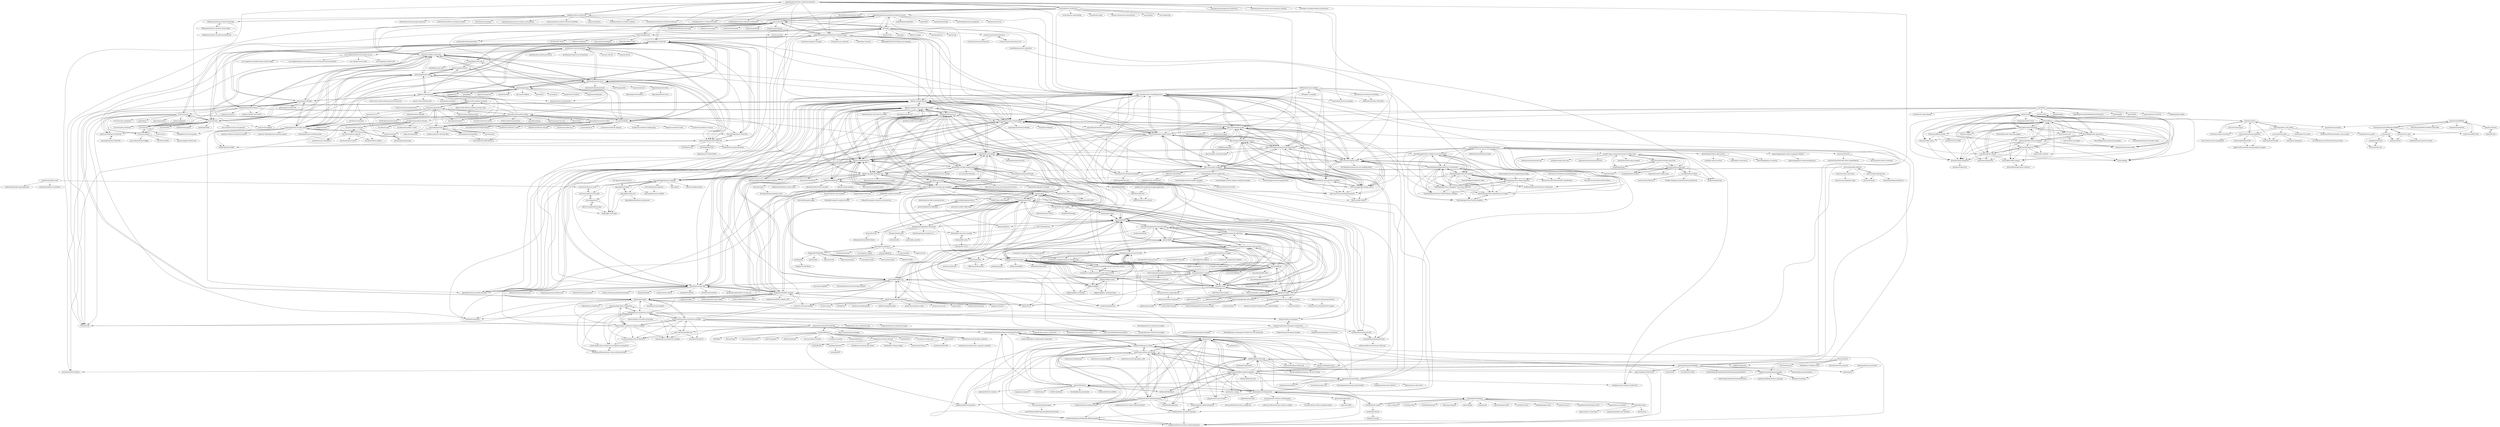 digraph G {
"joelparkerhenderson/architecture-decision-record" -> "npryce/adr-tools"
"joelparkerhenderson/architecture-decision-record" -> "plantuml-stdlib/C4-PlantUML"
"joelparkerhenderson/architecture-decision-record" -> "ddd-crew/ddd-starter-modelling-process"
"joelparkerhenderson/architecture-decision-record" -> "adr/madr"
"joelparkerhenderson/architecture-decision-record" -> "jorgef/engineeringladders" ["e"=1]
"joelparkerhenderson/architecture-decision-record" -> "mhadidg/software-architecture-books" ["e"=1]
"joelparkerhenderson/architecture-decision-record" -> "grafana/k6" ["e"=1]
"joelparkerhenderson/architecture-decision-record" -> "backstage/backstage" ["e"=1]
"joelparkerhenderson/architecture-decision-record" -> "ddd-by-examples/library"
"joelparkerhenderson/architecture-decision-record" -> "mehdihadeli/awesome-software-architecture" ["e"=1]
"joelparkerhenderson/architecture-decision-record" -> "kgrzybek/modular-monolith-with-ddd" ["e"=1]
"joelparkerhenderson/architecture-decision-record" -> "charlax/engineering-management" ["e"=1]
"joelparkerhenderson/architecture-decision-record" -> "kuchin/awesome-cto" ["e"=1]
"joelparkerhenderson/architecture-decision-record" -> "mariuszgil/awesome-eventstorming"
"joelparkerhenderson/architecture-decision-record" -> "heynickc/awesome-ddd"
"plantuml/plantuml" -> "plantuml/plantuml-server"
"plantuml/plantuml" -> "plantuml-stdlib/C4-PlantUML"
"plantuml/plantuml" -> "mermaid-js/mermaid" ["e"=1]
"plantuml/plantuml" -> "qjebbs/vscode-plantuml"
"plantuml/plantuml" -> "jgraph/drawio" ["e"=1]
"plantuml/plantuml" -> "RicardoNiepel/C4-PlantUML"
"plantuml/plantuml" -> "openjdk/jdk" ["e"=1]
"plantuml/plantuml" -> "mapstruct/mapstruct" ["e"=1]
"plantuml/plantuml" -> "mockito/mockito" ["e"=1]
"plantuml/plantuml" -> "plantuml/plantuml-stdlib"
"plantuml/plantuml" -> "ben-manes/caffeine" ["e"=1]
"plantuml/plantuml" -> "antlr/antlr4" ["e"=1]
"plantuml/plantuml" -> "oracle/graal" ["e"=1]
"plantuml/plantuml" -> "jgraph/drawio-desktop" ["e"=1]
"plantuml/plantuml" -> "mingrammer/diagrams" ["e"=1]
"adrianvlupu/C4-Builder" -> "plantuml-stdlib/C4-PlantUML"
"adrianvlupu/C4-Builder" -> "RicardoNiepel/C4-PlantUML"
"adrianvlupu/C4-Builder" -> "structurizr/dsl"
"adrianvlupu/C4-Builder" -> "tupadr3/plantuml-icon-font-sprites"
"adrianvlupu/C4-Builder" -> "adrianvlupu/C4-PlantUML"
"adrianvlupu/C4-Builder" -> "pihalve/c4model-visio-stencil"
"adrianvlupu/C4-Builder" -> "structurizr/cli"
"adrianvlupu/C4-Builder" -> "qjebbs/vscode-plantuml"
"adrianvlupu/C4-Builder" -> "plantuml/plantuml-stdlib"
"adrianvlupu/C4-Builder" -> "tobiashochguertel/c4-draw.io"
"joelparkerhenderson/architecture_decision_record" -> "npryce/adr-tools"
"joelparkerhenderson/architecture_decision_record" -> "mariuszgil/awesome-eventstorming"
"joelparkerhenderson/architecture_decision_record" -> "adr/madr"
"joelparkerhenderson/architecture_decision_record" -> "ddd-crew/ddd-starter-modelling-process"
"joelparkerhenderson/architecture_decision_record" -> "heynickc/awesome-ddd"
"joelparkerhenderson/architecture_decision_record" -> "ddd-by-examples/library"
"joelparkerhenderson/architecture_decision_record" -> "kgrzybek/modular-monolith-with-ddd" ["e"=1]
"joelparkerhenderson/architecture_decision_record" -> "TNG/ArchUnit" ["e"=1]
"joelparkerhenderson/architecture_decision_record" -> "RicardoNiepel/C4-PlantUML"
"joelparkerhenderson/architecture_decision_record" -> "ddd-crew/bounded-context-canvas"
"joelparkerhenderson/architecture_decision_record" -> "ryanburgess/engineer-manager" ["e"=1]
"joelparkerhenderson/architecture_decision_record" -> "justinamiller/SoftwareArchitect" ["e"=1]
"joelparkerhenderson/architecture_decision_record" -> "VGraupera/1on1-questions" ["e"=1]
"joelparkerhenderson/architecture_decision_record" -> "danluu/post-mortems" ["e"=1]
"joelparkerhenderson/architecture_decision_record" -> "LappleApple/awesome-leading-and-managing" ["e"=1]
"BottegaIT/ddd-cqrs-sample" -> "BottegaIT/ddd-leaven-v2"
"BottegaIT/ddd-cqrs-sample" -> "erikrozendaal/cqrs-lottery"
"BottegaIT/ddd-cqrs-sample" -> "dayatang/hrm-demo"
"BottegaIT/ddd-cqrs-sample" -> "tjchaplin/DDDSample"
"dai-shi/excalidraw-animate" -> "dai-shi/excalidraw-claymate"
"dai-shi/excalidraw-animate" -> "excalidraw/excalidraw-libraries"
"dai-shi/excalidraw-animate" -> "dai-shi/excalidraw-gallery"
"dai-shi/excalidraw-animate" -> "dai-shi/excalidraw-layers"
"chanakaudaya/solution-architecture-patterns" -> "wso2/reference-architecture"
"chanakaudaya/solution-architecture-patterns" -> "unlight/solution-architecture"
"chanakaudaya/solution-architecture-patterns" -> "simskij/awesome-software-architecture" ["e"=1]
"chanakaudaya/solution-architecture-patterns" -> "justinamiller/SoftwareArchitect" ["e"=1]
"chanakaudaya/solution-architecture-patterns" -> "ddd-crew/ddd-starter-modelling-process"
"chanakaudaya/solution-architecture-patterns" -> "mhadidg/software-architecture-books" ["e"=1]
"chanakaudaya/solution-architecture-patterns" -> "mehdihadeli/awesome-software-architecture" ["e"=1]
"chanakaudaya/solution-architecture-patterns" -> "AlaaAttya/software-architect-roadmap" ["e"=1]
"chanakaudaya/solution-architecture-patterns" -> "joelparkerhenderson/architecture_decision_record"
"chanakaudaya/solution-architecture-patterns" -> "puncsky/system-design-and-architecture" ["e"=1]
"chanakaudaya/solution-architecture-patterns" -> "stemmlerjs/software-design-and-architecture-roadmap" ["e"=1]
"chanakaudaya/solution-architecture-patterns" -> "Developer-Y/Scalable-Software-Architecture" ["e"=1]
"chanakaudaya/solution-architecture-patterns" -> "heynickc/awesome-ddd"
"chanakaudaya/solution-architecture-patterns" -> "Sairyss/domain-driven-hexagon" ["e"=1]
"chanakaudaya/solution-architecture-patterns" -> "kgrzybek/modular-monolith-with-ddd" ["e"=1]
"mariuszgil/awesome-eventstorming" -> "ddd-by-examples/library"
"mariuszgil/awesome-eventstorming" -> "ddd-by-examples/factory"
"mariuszgil/awesome-eventstorming" -> "heynickc/awesome-ddd"
"mariuszgil/awesome-eventstorming" -> "mariuszgil/aggregates-by-example"
"mariuszgil/awesome-eventstorming" -> "ddd-crew/ddd-starter-modelling-process"
"mariuszgil/awesome-eventstorming" -> "oskardudycz/ArchitectureWeekly" ["e"=1]
"mariuszgil/awesome-eventstorming" -> "ddd-crew/eventstorming-glossary-cheat-sheet"
"mariuszgil/awesome-eventstorming" -> "wwerner/event-storming-cheatsheet"
"mariuszgil/awesome-eventstorming" -> "ddd-crew/bounded-context-canvas"
"mariuszgil/awesome-eventstorming" -> "BottegaIT/ddd-leaven-v2"
"mariuszgil/awesome-eventstorming" -> "kgrzybek/modular-monolith-with-ddd" ["e"=1]
"mariuszgil/awesome-eventstorming" -> "oskardudycz/EventSourcing.NetCore" ["e"=1]
"mariuszgil/awesome-eventstorming" -> "ddd-by-examples/all-things-cqrs"
"mariuszgil/awesome-eventstorming" -> "sensiolabs-de/deptrac" ["e"=1]
"mariuszgil/awesome-eventstorming" -> "ddd-crew/welcome-to-ddd"
"npryce/adr-tools" -> "joelparkerhenderson/architecture_decision_record"
"npryce/adr-tools" -> "joelparkerhenderson/architecture-decision-record"
"npryce/adr-tools" -> "adr/madr"
"npryce/adr-tools" -> "mariuszgil/awesome-eventstorming"
"npryce/adr-tools" -> "TNG/ArchUnit" ["e"=1]
"npryce/adr-tools" -> "ddd-crew/ddd-starter-modelling-process"
"npryce/adr-tools" -> "thomvaill/log4brains"
"npryce/adr-tools" -> "thoughtworks/build-your-own-radar" ["e"=1]
"npryce/adr-tools" -> "realestate-com-au/pact" ["e"=1]
"npryce/adr-tools" -> "RicardoNiepel/C4-PlantUML"
"npryce/adr-tools" -> "gruntwork-io/terratest" ["e"=1]
"npryce/adr-tools" -> "cloudevents/spec" ["e"=1]
"npryce/adr-tools" -> "bbyars/mountebank" ["e"=1]
"npryce/adr-tools" -> "ddd-by-examples/library"
"npryce/adr-tools" -> "thoughtworks/talisman" ["e"=1]
"qjebbs/vscode-plantuml" -> "plantuml/plantuml-server"
"qjebbs/vscode-plantuml" -> "plantuml/plantuml"
"qjebbs/vscode-plantuml" -> "RicardoNiepel/Azure-PlantUML"
"qjebbs/vscode-plantuml" -> "plantuml/plantuml-stdlib"
"qjebbs/vscode-plantuml" -> "RicardoNiepel/C4-PlantUML"
"qjebbs/vscode-plantuml" -> "adrianvlupu/C4-Builder"
"qjebbs/vscode-plantuml" -> "milo-minderbinder/AWS-PlantUML"
"qjebbs/vscode-plantuml" -> "shd101wyy/vscode-markdown-preview-enhanced" ["e"=1]
"qjebbs/vscode-plantuml" -> "mjbvz/vscode-markdown-mermaid"
"qjebbs/vscode-plantuml" -> "yzane/vscode-markdown-pdf" ["e"=1]
"qjebbs/vscode-plantuml" -> "asciidoctor/asciidoctor-vscode" ["e"=1]
"qjebbs/vscode-plantuml" -> "bschwarz/puml-themes"
"qjebbs/vscode-plantuml" -> "structurizr/dsl"
"qjebbs/vscode-plantuml" -> "dougn/python-plantuml"
"qjebbs/vscode-plantuml" -> "yfuruyama/real-world-plantuml"
"banq/jdonframework" -> "banq/jivejdon"
"banq/jdonframework" -> "dayatang/dddlib"
"banq/jdonframework" -> "AxonFramework/AxonFramework"
"banq/jdonframework" -> "tangxuehua/enode" ["e"=1]
"banq/jdonframework" -> "changmingxie/aggregate-framework"
"banq/jdonframework" -> "BottegaIT/ddd-leaven-v2"
"banq/jdonframework" -> "VaughnVernon/IDDD_Samples"
"banq/jdonframework" -> "citerus/dddsample-core"
"banq/jdonframework" -> "BottegaIT/ddd-cqrs-sample"
"banq/jdonframework" -> "dmart28/reveno"
"banq/jdonframework" -> "JoeCao/JoeCao.github.io"
"banq/jdonframework" -> "daoqidelv/community-ddd-demo"
"banq/jdonframework" -> "funkygao/cp-ddd-framework"
"banq/jdonframework" -> "ddd-by-examples/factory"
"banq/jdonframework" -> "sdaschner/scalable-coffee-shop" ["e"=1]
"EalenXie/spring-microservice-ddd" -> "Air433/dddbook"
"EalenXie/spring-microservice-ddd" -> "funkygao/cp-ddd-framework"
"EalenXie/spring-microservice-ddd" -> "ouchuangxin/leave-sample"
"EalenXie/spring-microservice-ddd" -> "Sayi/ddd-cargo"
"EalenXie/spring-microservice-ddd" -> "agiledon/eas-ddd"
"EalenXie/spring-microservice-ddd" -> "dddplus/dddplus"
"EalenXie/spring-microservice-ddd" -> "fancyyawn/zhacker-sample-ovation"
"EalenXie/spring-microservice-ddd" -> "dayatang/dddlib"
"EalenXie/spring-microservice-ddd" -> "anruence/enode"
"ddd-crew/ddd-starter-modelling-process" -> "ddd-crew/welcome-to-ddd"
"ddd-crew/ddd-starter-modelling-process" -> "ddd-crew/bounded-context-canvas"
"ddd-crew/ddd-starter-modelling-process" -> "ddd-by-examples/library"
"ddd-crew/ddd-starter-modelling-process" -> "heynickc/awesome-ddd"
"ddd-crew/ddd-starter-modelling-process" -> "mariuszgil/awesome-eventstorming"
"ddd-crew/ddd-starter-modelling-process" -> "ddd-crew/context-mapping"
"ddd-crew/ddd-starter-modelling-process" -> "kgrzybek/modular-monolith-with-ddd" ["e"=1]
"ddd-crew/ddd-starter-modelling-process" -> "ddd-crew/aggregate-design-canvas"
"ddd-crew/ddd-starter-modelling-process" -> "ddd-crew/eventstorming-glossary-cheat-sheet"
"ddd-crew/ddd-starter-modelling-process" -> "ddd-crew/core-domain-charts"
"ddd-crew/ddd-starter-modelling-process" -> "oskardudycz/EventSourcing.NetCore" ["e"=1]
"ddd-crew/ddd-starter-modelling-process" -> "ddd-crew/domain-message-flow-modelling"
"ddd-crew/ddd-starter-modelling-process" -> "ddd-crew/free-ddd-learning-resources"
"ddd-crew/ddd-starter-modelling-process" -> "Sairyss/domain-driven-hexagon" ["e"=1]
"ddd-crew/ddd-starter-modelling-process" -> "ddd-by-examples/factory"
"garora/TDD-Katas" -> "gamontal/awesome-katas"
"garora/TDD-Katas" -> "NotMyself/GildedRose"
"garora/TDD-Katas" -> "ardalis/kata-catalog" ["e"=1]
"garora/TDD-Katas" -> "jbrains/trivia"
"garora/TDD-Katas" -> "wix/tdd-katas"
"garora/TDD-Katas" -> "OdeToCode/Katas"
"garora/TDD-Katas" -> "lucaminudel/TDDwithMockObjectsAndDesignPrinciples"
"garora/TDD-Katas" -> "orfjackal/tdd-tetris-tutorial"
"garora/TDD-Katas" -> "testdouble/contributing-tests"
"garora/TDD-Katas" -> "emilybache/Racing-Car-Katas"
"garora/TDD-Katas" -> "VictorBjelkholm/autochecker" ["e"=1]
"garora/TDD-Katas" -> "TestStack/TestStack.BDDfy" ["e"=1]
"garora/TDD-Katas" -> "sandromancuso/trip-service-kata"
"garora/TDD-Katas" -> "mspnp/cqrs-journey" ["e"=1]
"Air433/dddbook" -> "EalenXie/spring-microservice-ddd"
"Air433/dddbook" -> "ouchuangxin/leave-sample"
"Air433/dddbook" -> "funkygao/cp-ddd-framework"
"Air433/dddbook" -> "agiledon/eas-ddd"
"Air433/dddbook" -> "Sayi/ddd-cargo"
"Air433/dddbook" -> "maclstudio/dddbook"
"Air433/dddbook" -> "dayatang/dddlib"
"Air433/dddbook" -> "e-commerce-sample/ecommerce-order-service"
"Air433/dddbook" -> "fancyyawn/zhacker-sample-ovation"
"Air433/dddbook" -> "daoqidelv/community-ddd-demo"
"Air433/dddbook" -> "louyanfeng25/ddd-demo"
"Air433/dddbook" -> "dddplus/dddplus-demo"
"Air433/dddbook" -> "1991wangliang/springboot-ddd-demo"
"Air433/dddbook" -> "meixuesong/aggregate-persistence"
"ddd-by-examples/library" -> "ddd-by-examples/factory"
"ddd-by-examples/library" -> "mariuszgil/awesome-eventstorming"
"ddd-by-examples/library" -> "heynickc/awesome-ddd"
"ddd-by-examples/library" -> "ddd-by-examples/all-things-cqrs"
"ddd-by-examples/library" -> "citerus/dddsample-core"
"ddd-by-examples/library" -> "VaughnVernon/IDDD_Samples"
"ddd-by-examples/library" -> "ddd-crew/ddd-starter-modelling-process"
"ddd-by-examples/library" -> "BottegaIT/ddd-leaven-v2"
"ddd-by-examples/library" -> "kgrzybek/modular-monolith-with-ddd" ["e"=1]
"ddd-by-examples/library" -> "mploed/ddd-with-spring"
"ddd-by-examples/library" -> "thombergs/buckpal"
"ddd-by-examples/library" -> "TNG/ArchUnit" ["e"=1]
"ddd-by-examples/library" -> "ddd-by-examples/event-source-cqrs-sample"
"ddd-by-examples/library" -> "ddd-crew/bounded-context-canvas"
"ddd-by-examples/library" -> "mariuszgil/aggregates-by-example"
"wardley-maps-community/awesome-wardley-maps" -> "damonsk/onlinewardleymaps"
"wardley-maps-community/awesome-wardley-maps" -> "andrewharmellaw/wardley-maps-book"
"wardley-maps-community/awesome-wardley-maps" -> "simalexan/battlecamp"
"wardley-maps-community/awesome-wardley-maps" -> "LeadingEdgeForum/atlas2"
"wardley-maps-community/awesome-wardley-maps" -> "damonsk/wardley-maps-examples"
"wardley-maps-community/awesome-wardley-maps" -> "cdaniel/doctrine"
"wardley-maps-community/awesome-wardley-maps" -> "swardley/Research2022"
"wardley-maps-community/awesome-wardley-maps" -> "gchq/BoilingFrogs"
"wardley-maps-community/awesome-wardley-maps" -> "domenicosolazzo/awesome-okr" ["e"=1]
"wardley-maps-community/awesome-wardley-maps" -> "matthewskelton/sociotechnical-architecture"
"wardley-maps-community/awesome-wardley-maps" -> "juliusgb/wardley-map-icons"
"wardley-maps-community/awesome-wardley-maps" -> "jyguyomarch/awesome-productivity" ["e"=1]
"citerus/dddsample-core" -> "VaughnVernon/IDDD_Samples"
"citerus/dddsample-core" -> "heynickc/awesome-ddd"
"citerus/dddsample-core" -> "ddd-by-examples/library"
"citerus/dddsample-core" -> "alibaba/COLA" ["e"=1]
"citerus/dddsample-core" -> "BottegaIT/ddd-leaven-v2"
"citerus/dddsample-core" -> "ddd-by-examples/factory"
"citerus/dddsample-core" -> "dayatang/dddlib"
"citerus/dddsample-core" -> "AxonFramework/AxonFramework"
"citerus/dddsample-core" -> "ouchuangxin/leave-sample"
"citerus/dddsample-core" -> "Sayi/ddd-cargo"
"citerus/dddsample-core" -> "banq/jdonframework"
"citerus/dddsample-core" -> "marcusolsson/goddd" ["e"=1]
"citerus/dddsample-core" -> "cer/event-sourcing-examples" ["e"=1]
"citerus/dddsample-core" -> "tangxuehua/enode" ["e"=1]
"citerus/dddsample-core" -> "zkavtaskin/Domain-Driven-Design-Example" ["e"=1]
"structurizr/dsl" -> "structurizr/cli"
"structurizr/dsl" -> "plantuml-stdlib/C4-PlantUML"
"structurizr/dsl" -> "adrianvlupu/C4-Builder"
"structurizr/dsl" -> "structurizr/dotnet"
"structurizr/dsl" -> "structurizr/java"
"structurizr/dsl" -> "structurizr/lite"
"structurizr/dsl" -> "DrMarkusVoss/pumla"
"structurizr/dsl" -> "joelparkerhenderson/architecture-decision-record"
"structurizr/dsl" -> "goadesign/model"
"structurizr/dsl" -> "structurizr/java-extensions"
"structurizr/dsl" -> "plantuml/plantuml-stdlib"
"structurizr/dsl" -> "arc42/arc42-template" ["e"=1]
"structurizr/dsl" -> "Midnighter/structurizr-python"
"structurizr/dsl" -> "RicardoNiepel/C4-PlantUML"
"structurizr/dsl" -> "avisi-cloud/structurizr-site-generatr"
"structurizr/java" -> "structurizr/cli"
"structurizr/java" -> "RicardoNiepel/C4-PlantUML"
"structurizr/java" -> "structurizr/dsl"
"structurizr/java" -> "docToolchain/docToolchain" ["e"=1]
"structurizr/java" -> "structurizr/dotnet"
"structurizr/java" -> "pubnub/java" ["e"=1]
"structurizr/java" -> "SquareSquash/java"
"structurizr/java" -> "structurizr/java-extensions"
"structurizr/java" -> "odrotbohm/moduliths" ["e"=1]
"structurizr/java" -> "ddd-by-examples/factory"
"structurizr/java" -> "mariuszgil/awesome-eventstorming"
"structurizr/java" -> "clarkware/jdepend" ["e"=1]
"structurizr/java" -> "xmolecules/jmolecules" ["e"=1]
"structurizr/java" -> "structurizr/java-quickstart"
"structurizr/java" -> "TNG/ArchUnit" ["e"=1]
"testdouble/contributing-tests" -> "testdouble/test-smells"
"testdouble/contributing-tests" -> "swkBerlin/kata-bootstraps"
"testdouble/contributing-tests" -> "testdouble/testdouble.js"
"testdouble/contributing-tests" -> "xpeppers/starway-to-orione" ["e"=1]
"testdouble/contributing-tests" -> "joebew42/study-path" ["e"=1]
"testdouble/contributing-tests" -> "jbrains/trivia"
"testdouble/contributing-tests" -> "lucaminudel/TDDwithMockObjectsAndDesignPrinciples"
"testdouble/contributing-tests" -> "garora/TDD-Katas"
"testdouble/contributing-tests" -> "benas/awesome-software-craftsmanship"
"testdouble/contributing-tests" -> "emilybache/Racing-Car-Katas"
"testdouble/contributing-tests" -> "ddd-crew/welcome-to-ddd"
"testdouble/contributing-tests" -> "tpierrain/hexagonalThis"
"testdouble/contributing-tests" -> "mariuszgil/awesome-eventstorming"
"testdouble/contributing-tests" -> "gamontal/awesome-katas"
"testdouble/contributing-tests" -> "emilybache/Tennis-Refactoring-Kata"
"mermaid-js/mermaid-live-editor" -> "mermaid-js/mermaid-cli"
"mermaid-js/mermaid-live-editor" -> "mermaid-js/mermaid" ["e"=1]
"mermaid-js/mermaid-live-editor" -> "mermaidjs/mermaid-live-editor"
"mermaid-js/mermaid-live-editor" -> "TomWright/mermaid-server"
"mermaid-js/mermaid-live-editor" -> "yuzutech/kroki"
"mermaid-js/mermaid-live-editor" -> "mjbvz/vscode-markdown-mermaid"
"mermaid-js/mermaid-live-editor" -> "mermaidjs/mermaid.cli"
"mermaid-js/mermaid-live-editor" -> "plantuml/plantuml"
"mermaid-js/mermaid-live-editor" -> "Python-Markdown/markdown" ["e"=1]
"mermaid-js/mermaid-live-editor" -> "gera2ld/markmap" ["e"=1]
"mermaid-js/mermaid-live-editor" -> "AykutSarac/jsonvisio.com" ["e"=1]
"mermaid-js/mermaid-live-editor" -> "tldraw/tldraw" ["e"=1]
"mermaid-js/mermaid-live-editor" -> "excalidraw/excalidraw-libraries"
"mermaid-js/mermaid-live-editor" -> "estruyf/vscode-front-matter" ["e"=1]
"mermaid-js/mermaid-live-editor" -> "plantuml-stdlib/C4-PlantUML"
"AxonFramework/AxonFramework" -> "AxonFramework/Axon-trader" ["e"=1]
"AxonFramework/AxonFramework" -> "banq/jdonframework"
"AxonFramework/AxonFramework" -> "citerus/dddsample-core"
"AxonFramework/AxonFramework" -> "reactor/reactor-core" ["e"=1]
"AxonFramework/AxonFramework" -> "lagom/lagom" ["e"=1]
"AxonFramework/AxonFramework" -> "resilience4j/resilience4j" ["e"=1]
"AxonFramework/AxonFramework" -> "reactor/reactor" ["e"=1]
"AxonFramework/AxonFramework" -> "cer/event-sourcing-examples" ["e"=1]
"AxonFramework/AxonFramework" -> "VaughnVernon/IDDD_Samples"
"AxonFramework/AxonFramework" -> "heynickc/awesome-ddd"
"AxonFramework/AxonFramework" -> "alibaba/COLA" ["e"=1]
"AxonFramework/AxonFramework" -> "jOOQ/jOOQ" ["e"=1]
"AxonFramework/AxonFramework" -> "tangxuehua/enode" ["e"=1]
"AxonFramework/AxonFramework" -> "AxonFramework/AxonBank" ["e"=1]
"AxonFramework/AxonFramework" -> "LMAX-Exchange/disruptor" ["e"=1]
"banq/jivejdon" -> "banq/jdonframework"
"banq/jivejdon" -> "andreschaffer/event-sourcing-cqrs-examples"
"banq/jivejdon" -> "practicalddd/implementations"
"banq/jivejdon" -> "dayatang/dddlib"
"banq/jivejdon" -> "Sayi/ddd-cargo"
"banq/jivejdon" -> "asc-lab/java-cqrs-intro"
"banq/jivejdon" -> "mploed/ddd-with-spring"
"banq/jivejdon" -> "e-commerce-sample/ecommerce-order-service"
"banq/jivejdon" -> "ddd-by-examples/all-things-cqrs"
"banq/jivejdon" -> "ouchuangxin/leave-sample"
"banq/jivejdon" -> "changmingxie/aggregate-framework"
"banq/jivejdon" -> "anruence/enode"
"banq/jivejdon" -> "CodelyTV/java-ddd-example" ["e"=1]
"banq/jivejdon" -> "funkygao/cp-ddd-framework"
"banq/jivejdon" -> "ddd-by-examples/factory"
"ddd-by-examples/all-things-cqrs" -> "ddd-by-examples/event-source-cqrs-sample"
"ddd-by-examples/all-things-cqrs" -> "ddd-by-examples/factory"
"ddd-by-examples/all-things-cqrs" -> "mploed/ddd-with-spring"
"ddd-by-examples/all-things-cqrs" -> "ddd-by-examples/ddd-by-examples.github.io"
"ddd-by-examples/all-things-cqrs" -> "ddd-by-examples/library"
"ddd-by-examples/all-things-cqrs" -> "BottegaIT/ddd-leaven-v2"
"ddd-by-examples/all-things-cqrs" -> "andreschaffer/event-sourcing-cqrs-examples"
"ddd-by-examples/all-things-cqrs" -> "asc-lab/java-cqrs-intro"
"ddd-by-examples/all-things-cqrs" -> "jakubnabrdalik/hentai"
"ddd-by-examples/all-things-cqrs" -> "kbastani/event-sourcing-microservices-example" ["e"=1]
"ddd-by-examples/all-things-cqrs" -> "pivotalsoftware/ESarch" ["e"=1]
"ddd-by-examples/all-things-cqrs" -> "mploed/ddd-strategic-design-spring-boot"
"ddd-by-examples/all-things-cqrs" -> "mploed/event-driven-spring-boot"
"ddd-by-examples/all-things-cqrs" -> "mariuszgil/aggregates-by-example"
"ddd-by-examples/all-things-cqrs" -> "mariuszgil/awesome-eventstorming"
"ddd-crew/domain-message-flow-modelling" -> "ddd-crew/core-domain-charts"
"ddd-crew/domain-message-flow-modelling" -> "ddd-crew/virtual-modelling-templates"
"ddd-crew/domain-message-flow-modelling" -> "ddd-crew/aggregate-design-canvas"
"ddd-crew/domain-message-flow-modelling" -> "ddd-crew/bounded-context-canvas"
"ddd-crew/domain-message-flow-modelling" -> "ddd-crew/ddd-toolbox"
"ddd-crew/domain-message-flow-modelling" -> "ddd-crew/free-ddd-learning-resources"
"mploed/ddd-with-spring" -> "mploed/event-driven-spring-boot"
"mploed/ddd-with-spring" -> "mploed/ddd-strategic-design-spring-boot"
"mploed/ddd-with-spring" -> "ddd-by-examples/factory"
"mploed/ddd-with-spring" -> "ddd-by-examples/all-things-cqrs"
"mploed/ddd-with-spring" -> "ddd-by-examples/event-source-cqrs-sample"
"mploed/ddd-with-spring" -> "christophknabe/spring-ddd-bank"
"mploed/ddd-with-spring" -> "ChristophKnabe/spring-ddd-bank"
"mploed/ddd-with-spring" -> "odrotbohm/moduliths" ["e"=1]
"mploed/ddd-with-spring" -> "ddd-by-examples/library"
"mploed/ddd-with-spring" -> "CodelyTV/java-ddd-example" ["e"=1]
"mploed/ddd-with-spring" -> "sandokandias/spring-boot-ddd"
"mploed/ddd-with-spring" -> "andreschaffer/event-sourcing-cqrs-examples"
"mploed/ddd-with-spring" -> "odrotbohm/spring-restbucks" ["e"=1]
"mploed/ddd-with-spring" -> "xmolecules/jmolecules" ["e"=1]
"mploed/ddd-with-spring" -> "thombergs/buckpal"
"andreschaffer/event-sourcing-cqrs-examples" -> "ddd-by-examples/event-source-cqrs-sample"
"andreschaffer/event-sourcing-cqrs-examples" -> "asc-lab/java-cqrs-intro"
"andreschaffer/event-sourcing-cqrs-examples" -> "Pragmatists/eventsourcing-java-example"
"andreschaffer/event-sourcing-cqrs-examples" -> "ddd-by-examples/all-things-cqrs"
"andreschaffer/event-sourcing-cqrs-examples" -> "ddd-by-examples/factory"
"andreschaffer/event-sourcing-cqrs-examples" -> "mploed/ddd-with-spring"
"andreschaffer/event-sourcing-cqrs-examples" -> "banq/jivejdon"
"andreschaffer/event-sourcing-cqrs-examples" -> "CodelyTV/java-ddd-example" ["e"=1]
"andreschaffer/event-sourcing-cqrs-examples" -> "wkrzywiec/library-hexagonal"
"andreschaffer/event-sourcing-cqrs-examples" -> "citerus/bookstore-cqrs-example"
"andreschaffer/event-sourcing-cqrs-examples" -> "anton-liauchuk/educational-platform" ["e"=1]
"andreschaffer/event-sourcing-cqrs-examples" -> "idugalic/digital-restaurant" ["e"=1]
"andreschaffer/event-sourcing-cqrs-examples" -> "fuinorg/ddd-cqrs-4-java-example"
"andreschaffer/event-sourcing-cqrs-examples" -> "sdaschner/scalable-coffee-shop" ["e"=1]
"andreschaffer/event-sourcing-cqrs-examples" -> "ttulka/ddd-example-ecommerce"
"sassman/t-rec-rs" -> "ArturKovacs/emulsion"
"VaughnVernon/IDDD_Samples" -> "citerus/dddsample-core"
"VaughnVernon/IDDD_Samples" -> "heynickc/awesome-ddd"
"VaughnVernon/IDDD_Samples" -> "ddd-by-examples/library"
"VaughnVernon/IDDD_Samples" -> "VaughnVernon/IDDD_Samples_NET" ["e"=1]
"VaughnVernon/IDDD_Samples" -> "BottegaIT/ddd-leaven-v2"
"VaughnVernon/IDDD_Samples" -> "ddd-by-examples/factory"
"VaughnVernon/IDDD_Samples" -> "gregoryyoung/m-r" ["e"=1]
"VaughnVernon/IDDD_Samples" -> "codeliner/php-ddd-cargo-sample" ["e"=1]
"VaughnVernon/IDDD_Samples" -> "banq/jdonframework"
"VaughnVernon/IDDD_Samples" -> "AxonFramework/AxonFramework"
"VaughnVernon/IDDD_Samples" -> "cer/event-sourcing-examples" ["e"=1]
"VaughnVernon/IDDD_Samples" -> "thombergs/buckpal"
"VaughnVernon/IDDD_Samples" -> "system-sekkei/isolating-the-domain" ["e"=1]
"VaughnVernon/IDDD_Samples" -> "mariuszgil/awesome-eventstorming"
"VaughnVernon/IDDD_Samples" -> "ddd-crew/ddd-starter-modelling-process"
"mermaid-js/mermaid-cli" -> "mermaid-js/mermaid-live-editor"
"mermaid-js/mermaid-cli" -> "mermaidjs/mermaid.cli"
"mermaid-js/mermaid-cli" -> "mjbvz/vscode-markdown-mermaid"
"mermaid-js/mermaid-cli" -> "TomWright/mermaid-server"
"mermaid-js/mermaid-cli" -> "raghur/mermaid-filter" ["e"=1]
"mermaid-js/mermaid-cli" -> "mermaid-js/mermaid" ["e"=1]
"mermaid-js/mermaid-cli" -> "arnm/ob-mermaid"
"mermaid-js/mermaid-cli" -> "sassman/t-rec-rs"
"mermaid-js/mermaid-cli" -> "codespell-project/codespell" ["e"=1]
"yuzutech/kroki" -> "Mogztter/asciidoctor-kroki" ["e"=1]
"yuzutech/kroki" -> "plantuml/plantuml-server"
"yuzutech/kroki" -> "asciidoctor/asciidoctor-vscode" ["e"=1]
"yuzutech/kroki" -> "asciidoctor/asciidoctor-reveal.js" ["e"=1]
"yuzutech/kroki" -> "RicardoNiepel/C4-PlantUML"
"yuzutech/kroki" -> "Mogztter/asciidoctor-web-pdf" ["e"=1]
"yuzutech/kroki" -> "asciidoctor/asciidoctor.js" ["e"=1]
"yuzutech/kroki" -> "plantuml-stdlib/C4-PlantUML"
"yuzutech/kroki" -> "yuzutech/kroki-cli"
"yuzutech/kroki" -> "docToolchain/docToolchain" ["e"=1]
"yuzutech/kroki" -> "plantuml/plantuml"
"yuzutech/kroki" -> "asciidoctor/asciidoctor-diagram" ["e"=1]
"yuzutech/kroki" -> "asciidoctor/asciidoctor-intellij-plugin" ["e"=1]
"yuzutech/kroki" -> "tupadr3/plantuml-icon-font-sprites"
"yuzutech/kroki" -> "mermaid-js/mermaid-live-editor"
"unclebob/videostore" -> "unclebob/HTW"
"sandokandias/spring-boot-ddd" -> "christophknabe/spring-ddd-bank"
"emilybache/Racing-Car-Katas" -> "emilybache/Tennis-Refactoring-Kata"
"emilybache/Racing-Car-Katas" -> "emilybache/Parrot-Refactoring-Kata"
"emilybache/Racing-Car-Katas" -> "emilybache/KataTrainReservation"
"emilybache/Racing-Car-Katas" -> "emilybache/Yatzy-Refactoring-Kata"
"emilybache/Racing-Car-Katas" -> "emilybache/Theatrical-Players-Refactoring-Kata"
"emilybache/Racing-Car-Katas" -> "lucaminudel/TDDwithMockObjectsAndDesignPrinciples"
"emilybache/Racing-Car-Katas" -> "emilybache/Refactoring-Katas"
"emilybache/Racing-Car-Katas" -> "sandromancuso/trip-service-kata"
"emilybache/Racing-Car-Katas" -> "swkBerlin/kata-bootstraps"
"emilybache/Racing-Car-Katas" -> "emilybache/SupermarketReceipt-Refactoring-Kata"
"mermaidjs/mermaid-live-editor" -> "mermaidjs/mermaid.cli"
"mermaidjs/mermaid-live-editor" -> "mermaidjs/mermaid-gitbook"
"mermaidjs/mermaid-live-editor" -> "mermaidjs/mermaidjs.github.io"
"mermaidjs/mermaid-live-editor" -> "mermaid-js/mermaid-live-editor"
"mermaidjs/mermaid-live-editor" -> "mermaidjs/mermaid-webpack-demo"
"mermaidjs/mermaid-live-editor" -> "knsv/mermaid" ["e"=1]
"mermaidjs/mermaid.cli" -> "mermaidjs/mermaid-live-editor"
"mermaidjs/mermaid.cli" -> "mermaidjs/mermaid-gitbook"
"mermaidjs/mermaid.cli" -> "mermaid-js/mermaid-cli"
"mermaidjs/mermaid.cli" -> "raghur/mermaid-filter" ["e"=1]
"mermaidjs/mermaid.cli" -> "knsv/mermaid" ["e"=1]
"mermaidjs/mermaid.cli" -> "timofurrer/pandoc-mermaid-filter" ["e"=1]
"mermaidjs/mermaid.cli" -> "arnm/ob-mermaid"
"structurizr/dotnet" -> "TNG/ArchUnitNET" ["e"=1]
"structurizr/dotnet" -> "approvals/ApprovalTests.Net" ["e"=1]
"structurizr/dotnet" -> "structurizr/cli"
"structurizr/dotnet" -> "structurizr/dsl"
"structurizr/dotnet" -> "jason-roberts/FeatureToggle" ["e"=1]
"ddd-by-examples/factory" -> "ddd-by-examples/all-things-cqrs"
"ddd-by-examples/factory" -> "ddd-by-examples/event-source-cqrs-sample"
"ddd-by-examples/factory" -> "ddd-by-examples/library"
"ddd-by-examples/factory" -> "BottegaIT/ddd-leaven-v2"
"ddd-by-examples/factory" -> "mariuszgil/awesome-eventstorming"
"ddd-by-examples/factory" -> "mploed/ddd-with-spring"
"ddd-by-examples/factory" -> "mploed/ddd-strategic-design-spring-boot"
"ddd-by-examples/factory" -> "andreschaffer/event-sourcing-cqrs-examples"
"ddd-by-examples/factory" -> "mariuszgil/aggregates-by-example"
"ddd-by-examples/factory" -> "VaughnVernon/IDDD_Samples"
"ddd-by-examples/factory" -> "jakubnabrdalik/hentai"
"ddd-by-examples/factory" -> "ddd-by-examples/ddd-by-examples.github.io"
"ddd-by-examples/factory" -> "citerus/dddsample-core"
"ddd-by-examples/factory" -> "heynickc/awesome-ddd"
"ddd-by-examples/factory" -> "thombergs/buckpal"
"martinsson/BugsZero-Kata" -> "martinsson/Refactoring-Kata-Lift-Pass-Pricing"
"plantuml/plantuml-server" -> "qjebbs/vscode-plantuml"
"plantuml/plantuml-server" -> "plantuml/plantuml"
"plantuml/plantuml-server" -> "plantuml/plantuml-stdlib"
"plantuml/plantuml-server" -> "RicardoNiepel/C4-PlantUML"
"plantuml/plantuml-server" -> "milo-minderbinder/AWS-PlantUML"
"plantuml/plantuml-server" -> "yuzutech/kroki"
"plantuml/plantuml-server" -> "plantuml-stdlib/C4-PlantUML"
"plantuml/plantuml-server" -> "yfuruyama/real-world-plantuml"
"plantuml/plantuml-server" -> "tupadr3/plantuml-icon-font-sprites"
"plantuml/plantuml-server" -> "xuanye/plantuml-style-c4"
"plantuml/plantuml-server" -> "awslabs/aws-icons-for-plantuml"
"plantuml/plantuml-server" -> "kkeisuke/plantuml-editor"
"plantuml/plantuml-server" -> "markushedvall/node-plantuml"
"plantuml/plantuml-server" -> "dai0304/pegmatite"
"plantuml/plantuml-server" -> "skanaar/nomnoml" ["e"=1]
"dddplus/dddplus" -> "dddplus/dddplus-demo"
"dddplus/dddplus" -> "funkygao/cp-ddd-framework"
"dddplus/dddplus" -> "dddplus/dddplus-archetype"
"dddplus/dddplus" -> "dddplus/dddplus-archetype-demo"
"dddplus/dddplus" -> "EalenXie/spring-microservice-ddd"
"dddplus/dddplus-demo" -> "funkygao/cp-ddd-framework"
"dddplus/dddplus-demo" -> "dddplus/dddplus"
"dddplus/dddplus-demo" -> "dddplus/dddplus-archetype"
"dddplus/dddplus-demo" -> "dddplus/dddplus-archetype-demo"
"fancyyawn/zhack-sample-ddd-spu" -> "fancyyawn/zhacker-framework"
"plantuml-stdlib/C4-PlantUML" -> "tupadr3/plantuml-icon-font-sprites"
"plantuml-stdlib/C4-PlantUML" -> "structurizr/dsl"
"plantuml-stdlib/C4-PlantUML" -> "plantuml/plantuml"
"plantuml-stdlib/C4-PlantUML" -> "adrianvlupu/C4-Builder"
"plantuml-stdlib/C4-PlantUML" -> "plantuml/plantuml-stdlib"
"plantuml-stdlib/C4-PlantUML" -> "plantuml/plantuml-server"
"plantuml-stdlib/C4-PlantUML" -> "joelparkerhenderson/architecture-decision-record"
"plantuml-stdlib/C4-PlantUML" -> "ddd-crew/ddd-starter-modelling-process"
"plantuml-stdlib/C4-PlantUML" -> "xuanye/plantuml-style-c4"
"plantuml-stdlib/C4-PlantUML" -> "plantuml-stdlib/Azure-PlantUML"
"plantuml-stdlib/C4-PlantUML" -> "awslabs/aws-icons-for-plantuml"
"plantuml-stdlib/C4-PlantUML" -> "yuzutech/kroki"
"plantuml-stdlib/C4-PlantUML" -> "npryce/adr-tools"
"plantuml-stdlib/C4-PlantUML" -> "tobiashochguertel/c4-draw.io"
"plantuml-stdlib/C4-PlantUML" -> "ddd-crew/bounded-context-canvas"
"apache/wicket" -> "wicketstuff/core"
"apache/wicket" -> "l0rdn1kk0n/wicket-bootstrap"
"apache/wicket" -> "MarcGiffing/wicket-spring-boot"
"apache/wicket" -> "bitstorm/Wicket-tutorial-examples"
"apache/wicket" -> "sebfz1/wicket-jquery-ui"
"apache/wicket" -> "ivaynberg/wicket-select2"
"apache/wicket" -> "martin-g/blogs"
"apache/wicket" -> "brix-cms/brix-cms"
"apache/wicket" -> "decebals/wicket-dashboard"
"apache/wicket" -> "PhantomYdn/awesome-wicket"
"apache/wicket" -> "WiQuery/wiquery"
"apache/wicket" -> "55minutes/fiftyfive-wicket"
"apache/wicket" -> "42Lines/wicket-source"
"apache/wicket" -> "l0rdn1kk0n/wicket-webjars"
"apache/wicket" -> "thombergs/wicked-charts"
"wso2/reference-architecture" -> "wso2/reference-methodology"
"wso2/reference-architecture" -> "chanakaudaya/solution-architecture-patterns"
"wso2/reference-architecture" -> "ddd-crew/welcome-to-ddd"
"wso2/reference-architecture" -> "wso2/product-apim" ["e"=1]
"wso2/reference-architecture" -> "ddd-crew/eventstorming-glossary-cheat-sheet"
"wso2/reference-architecture" -> "npryce/adr-tools"
"wso2/reference-architecture" -> "joelparkerhenderson/architecture_decision_record"
"wso2/reference-architecture" -> "boyney123/awesome-event-patterns" ["e"=1]
"wso2/reference-architecture" -> "joelparkerhenderson/architecture-decision-record"
"wso2/reference-architecture" -> "asyncapi/spec" ["e"=1]
"wso2/reference-architecture" -> "ddd-crew/ddd-starter-modelling-process"
"wso2/reference-architecture" -> "wso2-cellery/sdk" ["e"=1]
"wso2/reference-architecture" -> "unlight/solution-architecture"
"wso2/reference-architecture" -> "MicrosoftDocs/architecture-center" ["e"=1]
"wso2/reference-architecture" -> "chanakaudaya/solutions-architecture-patterns" ["e"=1]
"RicardoNiepel/C4-PlantUML" -> "xuanye/plantuml-style-c4"
"RicardoNiepel/C4-PlantUML" -> "tobiashochguertel/c4-draw.io"
"RicardoNiepel/C4-PlantUML" -> "RicardoNiepel/Azure-PlantUML"
"RicardoNiepel/C4-PlantUML" -> "adrianvlupu/C4-Builder"
"RicardoNiepel/C4-PlantUML" -> "milo-minderbinder/AWS-PlantUML"
"RicardoNiepel/C4-PlantUML" -> "plantuml/plantuml-server"
"RicardoNiepel/C4-PlantUML" -> "tupadr3/plantuml-icon-font-sprites"
"RicardoNiepel/C4-PlantUML" -> "structurizr/java"
"RicardoNiepel/C4-PlantUML" -> "awslabs/aws-icons-for-plantuml"
"RicardoNiepel/C4-PlantUML" -> "mariuszgil/awesome-eventstorming"
"RicardoNiepel/C4-PlantUML" -> "qjebbs/vscode-plantuml"
"RicardoNiepel/C4-PlantUML" -> "joelparkerhenderson/architecture_decision_record"
"RicardoNiepel/C4-PlantUML" -> "plantuml/plantuml"
"RicardoNiepel/C4-PlantUML" -> "npryce/adr-tools"
"RicardoNiepel/C4-PlantUML" -> "yuzutech/kroki"
"tupadr3/plantuml-icon-font-sprites" -> "milo-minderbinder/AWS-PlantUML"
"tupadr3/plantuml-icon-font-sprites" -> "plantuml-stdlib/C4-PlantUML"
"tupadr3/plantuml-icon-font-sprites" -> "plantuml/plantuml-stdlib"
"tupadr3/plantuml-icon-font-sprites" -> "awslabs/aws-icons-for-plantuml"
"tupadr3/plantuml-icon-font-sprites" -> "Roemer/plantuml-office"
"tupadr3/plantuml-icon-font-sprites" -> "bschwarz/puml-themes"
"tupadr3/plantuml-icon-font-sprites" -> "cloudogu/plantuml-cloudogu-sprites"
"tupadr3/plantuml-icon-font-sprites" -> "adrianvlupu/C4-Builder"
"tupadr3/plantuml-icon-font-sprites" -> "RicardoNiepel/C4-PlantUML"
"tupadr3/plantuml-icon-font-sprites" -> "rabelenda/cicon-plantuml-sprites"
"tupadr3/plantuml-icon-font-sprites" -> "plantuml-stdlib/cicon-plantuml-sprites"
"tupadr3/plantuml-icon-font-sprites" -> "RicardoNiepel/Azure-PlantUML"
"tupadr3/plantuml-icon-font-sprites" -> "plantuml-stdlib/gilbarbara-plantuml-sprites"
"tupadr3/plantuml-icon-font-sprites" -> "plantuml-stdlib/Azure-PlantUML"
"FocusedObjective/FocusedObjective.Resources" -> "DeloitteDigitalUK/jira-agile-metrics"
"FocusedObjective/FocusedObjective.Resources" -> "TeamTopologies/Team-API-template"
"FocusedObjective/FocusedObjective.Resources" -> "TeamTopologies/Team-Cognitive-Load-Assessment"
"FocusedObjective/FocusedObjective.Resources" -> "impactmapping/open-impact-mapping-workshop"
"FocusedObjective/FocusedObjective.Resources" -> "TeamTopologies/Team-Dependencies-Tracking"
"FocusedObjective/FocusedObjective.Resources" -> "matthewskelton/sociotechnical-architecture"
"FocusedObjective/FocusedObjective.Resources" -> "nbrown02/FlowViz"
"FocusedObjective/FocusedObjective.Resources" -> "ActionableAgile/jira-to-analytics"
"FocusedObjective/FocusedObjective.Resources" -> "TeamTopologies/Team-Shape-Templates"
"FocusedObjective/FocusedObjective.Resources" -> "TeamTopologies/Team-Topologies-Community-Materials"
"FocusedObjective/FocusedObjective.Resources" -> "ddd-crew/core-domain-charts"
"FocusedObjective/FocusedObjective.Resources" -> "wardley-maps-community/awesome-wardley-maps"
"FocusedObjective/FocusedObjective.Resources" -> "SkeltonThatcher/bizmetrics-book"
"FocusedObjective/FocusedObjective.Resources" -> "TeamTopologies/Independent-Service-Heuristics"
"FocusedObjective/FocusedObjective.Resources" -> "willemlarsen/mobprogrammingrpg"
"unclebob/fitnesse" -> "jediwhale/fitsharp"
"unclebob/fitnesse" -> "fhoeben/hsac-fitnesse-fixtures"
"unclebob/fitnesse" -> "cleancoders/CleanCodeCaseStudy"
"unclebob/fitnesse" -> "xebia/Xebium"
"unclebob/fitnesse" -> "cucumber/cucumber-jvm" ["e"=1]
"unclebob/fitnesse" -> "smartrics/RestFixture"
"unclebob/fitnesse" -> "dbfit/dbfit"
"unclebob/fitnesse" -> "cbeust/testng" ["e"=1]
"unclebob/fitnesse" -> "unclebob/PPP"
"unclebob/fitnesse" -> "hamcrest/JavaHamcrest" ["e"=1]
"unclebob/fitnesse" -> "junit-team/junit5" ["e"=1]
"unclebob/fitnesse" -> "infinitest/infinitest" ["e"=1]
"unclebob/fitnesse" -> "sandromancuso/cleancoders_openchat"
"unclebob/fitnesse" -> "rest-assured/rest-assured" ["e"=1]
"unclebob/fitnesse" -> "cucumber/cucumber" ["e"=1]
"heynickc/awesome-ddd" -> "citerus/dddsample-core"
"heynickc/awesome-ddd" -> "ddd-by-examples/library"
"heynickc/awesome-ddd" -> "kgrzybek/modular-monolith-with-ddd" ["e"=1]
"heynickc/awesome-ddd" -> "VaughnVernon/IDDD_Samples"
"heynickc/awesome-ddd" -> "mariuszgil/awesome-eventstorming"
"heynickc/awesome-ddd" -> "ddd-crew/ddd-starter-modelling-process"
"heynickc/awesome-ddd" -> "mfornos/awesome-microservices" ["e"=1]
"heynickc/awesome-ddd" -> "thangchung/awesome-dotnet-core" ["e"=1]
"heynickc/awesome-ddd" -> "EduardoPires/EquinoxProject" ["e"=1]
"heynickc/awesome-ddd" -> "dotnet-architecture/eShopOnContainers" ["e"=1]
"heynickc/awesome-ddd" -> "jbogard/MediatR" ["e"=1]
"heynickc/awesome-ddd" -> "quozd/awesome-dotnet" ["e"=1]
"heynickc/awesome-ddd" -> "eventflow/EventFlow" ["e"=1]
"heynickc/awesome-ddd" -> "EventStore/EventStore" ["e"=1]
"heynickc/awesome-ddd" -> "kgrzybek/sample-dotnet-core-cqrs-api" ["e"=1]
"ddd-crew/welcome-to-ddd" -> "ddd-crew/ddd-starter-modelling-process"
"ddd-crew/welcome-to-ddd" -> "ddd-crew/bounded-context-canvas"
"ddd-crew/welcome-to-ddd" -> "ddd-crew/eventstorming-glossary-cheat-sheet"
"ddd-crew/welcome-to-ddd" -> "ddd-crew/aggregate-design-canvas"
"ddd-crew/welcome-to-ddd" -> "ddd-crew/context-mapping"
"ddd-crew/welcome-to-ddd" -> "ddd-crew/core-domain-charts"
"ddd-crew/welcome-to-ddd" -> "ddd-crew/domain-message-flow-modelling"
"ddd-crew/welcome-to-ddd" -> "ddd-crew/free-ddd-learning-resources"
"ddd-crew/welcome-to-ddd" -> "mariuszgil/awesome-eventstorming"
"ddd-crew/welcome-to-ddd" -> "ddd-crew/ddd-crew.github.io"
"ddd-crew/welcome-to-ddd" -> "mploed/ddd-with-spring"
"ddd-crew/welcome-to-ddd" -> "ddd-by-examples/library"
"ddd-crew/welcome-to-ddd" -> "clemensv/messaging" ["e"=1]
"ddd-crew/welcome-to-ddd" -> "ddd-crew/virtual-modelling-templates"
"ddd-crew/welcome-to-ddd" -> "hgraca/explicit-architecture-php" ["e"=1]
"mariuszgil/aggregates-by-example" -> "mariuszgil/domain-explorers"
"mariuszgil/aggregates-by-example" -> "mariuszgil/awesome-monolith"
"mariuszgil/aggregates-by-example" -> "legacyfighter/toolbox"
"mariuszgil/aggregates-by-example" -> "ddd-by-examples/cinema"
"mariuszgil/aggregates-by-example" -> "norzechowicz/hire-in-social"
"mariuszgil/aggregates-by-example" -> "legacyfighter/cabs-php"
"mariuszgil/aggregates-by-example" -> "legacyfighter/cabs-java"
"mariuszgil/aggregates-by-example" -> "structurizr-php/structurizr-php"
"mariuszgil/aggregates-by-example" -> "munusphp/munus"
"mariuszgil/aggregates-by-example" -> "mariuszgil/awesome-eventstorming"
"mariuszgil/aggregates-by-example" -> "flow-php/etl" ["e"=1]
"gamontal/awesome-katas" -> "ardalis/kata-catalog" ["e"=1]
"gamontal/awesome-katas" -> "garora/TDD-Katas"
"gamontal/awesome-katas" -> "emilybache/GildedRose-Refactoring-Kata"
"gamontal/awesome-katas" -> "simskij/awesome-software-architecture" ["e"=1]
"gamontal/awesome-katas" -> "sandromancuso/trip-service-kata"
"gamontal/awesome-katas" -> "heynickc/awesome-ddd"
"gamontal/awesome-katas" -> "joho/awesome-code-review" ["e"=1]
"gamontal/awesome-katas" -> "jbrains/trivia"
"gamontal/awesome-katas" -> "ddd-crew/ddd-starter-modelling-process"
"gamontal/awesome-katas" -> "mariuszgil/awesome-eventstorming"
"gamontal/awesome-katas" -> "marmelab/awesome-rest" ["e"=1]
"gamontal/awesome-katas" -> "dreamingechoes/awesome-mental-health" ["e"=1]
"gamontal/awesome-katas" -> "ddd-by-examples/library"
"gamontal/awesome-katas" -> "jondot/awesome-devenv" ["e"=1]
"gamontal/awesome-katas" -> "johnjago/awesome-free-software" ["e"=1]
"plantuml/plantuml-stdlib" -> "tupadr3/plantuml-icon-font-sprites"
"plantuml/plantuml-stdlib" -> "bschwarz/puml-themes"
"plantuml/plantuml-stdlib" -> "milo-minderbinder/AWS-PlantUML"
"plantuml/plantuml-stdlib" -> "plantuml/plantuml-server"
"plantuml/plantuml-stdlib" -> "awslabs/aws-icons-for-plantuml"
"plantuml/plantuml-stdlib" -> "plantuml-stdlib/Azure-PlantUML"
"plantuml/plantuml-stdlib" -> "plantuml-stdlib/C4-PlantUML"
"plantuml/plantuml-stdlib" -> "Roemer/plantuml-office"
"plantuml/plantuml-stdlib" -> "qjebbs/vscode-plantuml"
"aleixmorgadas/awesome-engineering-strategy" -> "TeamTopologies/Team-Shape-Templates"
"unlight/solution-architecture" -> "simskij/awesome-software-architecture" ["e"=1]
"unlight/solution-architecture" -> "NikAshanin/Solution-Architect-Road-Map"
"unlight/solution-architecture" -> "chanakaudaya/solutions-architecture-patterns" ["e"=1]
"unlight/solution-architecture" -> "chanakaudaya/solution-architecture-patterns"
"unlight/solution-architecture" -> "vaquarkhan/microservices-recipes-a-free-gitbook" ["e"=1]
"unlight/solution-architecture" -> "nclsprsn/solution-architect-interview-handbook"
"unlight/solution-architecture" -> "AlaaAttya/software-architect-roadmap" ["e"=1]
"unlight/solution-architecture" -> "yanhan/reading-list"
"unlight/solution-architecture" -> "kucherenko/awesome-project-questions"
"unlight/solution-architecture" -> "joseluistorres/software-architecture-books"
"unlight/solution-architecture" -> "team7katas/sysopsquad" ["e"=1]
"tmorin/plantuml-libs" -> "skleanthous/C4-PlantumlSkin"
"mermaidjs/mermaid-gitbook" -> "mermaidjs/mermaid.cli"
"mermaidjs/mermaid-gitbook" -> "mermaidjs/mermaid-live-editor"
"mermaidjs/mermaid-gitbook" -> "mermaidjs/mermaidjs.github.io"
"excalidraw/virgil" -> "excalidraw/excalidraw-libraries"
"ddd-crew/aggregate-design-canvas" -> "ddd-crew/bounded-context-canvas"
"ddd-crew/aggregate-design-canvas" -> "ddd-crew/domain-message-flow-modelling"
"ddd-crew/aggregate-design-canvas" -> "ddd-crew/core-domain-charts"
"ddd-crew/aggregate-design-canvas" -> "ddd-crew/context-mapping"
"ddd-crew/aggregate-design-canvas" -> "ddd-crew/virtual-modelling-templates"
"ddd-crew/aggregate-design-canvas" -> "ddd-crew/free-ddd-learning-resources"
"ddd-crew/aggregate-design-canvas" -> "ddd-crew/ddd-starter-modelling-process"
"ddd-crew/aggregate-design-canvas" -> "ddd-crew/welcome-to-ddd"
"ddd-crew/aggregate-design-canvas" -> "ddd-crew/eventstorming-glossary-cheat-sheet"
"ddd-crew/aggregate-design-canvas" -> "ddd-crew/ddd-toolbox"
"fhoeben/hsac-fitnesse-fixtures" -> "fhoeben/hsac-fitnesse-plugin"
"fhoeben/hsac-fitnesse-fixtures" -> "six42/jdbcslim"
"fhoeben/hsac-fitnesse-fixtures" -> "smartrics/RestFixture"
"fhoeben/hsac-fitnesse-fixtures" -> "tcnh/fitnesse-bootstrap-plus-theme"
"christophknabe/spring-ddd-bank" -> "sandokandias/spring-boot-ddd"
"christophknabe/spring-ddd-bank" -> "mploed/ddd-with-spring"
"christophknabe/spring-ddd-bank" -> "sylleryum/kafka-microservices-with-saga" ["e"=1]
"e-commerce-sample/order-backend" -> "e-commerce-sample/common"
"e-commerce-sample/order-backend" -> "howiehu/ddd-architecture-samples"
"agiledon/payroll-ddd" -> "agiledon/eas-ddd"
"agiledon/payroll-ddd" -> "agiledon/practiceddd"
"ouchuangxin/leave-sample" -> "Sayi/ddd-cargo"
"ouchuangxin/leave-sample" -> "EalenXie/spring-microservice-ddd"
"ouchuangxin/leave-sample" -> "funkygao/cp-ddd-framework"
"ouchuangxin/leave-sample" -> "Air433/dddbook"
"ouchuangxin/leave-sample" -> "JoeCao/qbike"
"ouchuangxin/leave-sample" -> "agiledon/eas-ddd"
"ouchuangxin/leave-sample" -> "e-commerce-sample/ecommerce-order-service"
"ouchuangxin/leave-sample" -> "citerus/dddsample-core"
"ouchuangxin/leave-sample" -> "alibaba/COLA" ["e"=1]
"ouchuangxin/leave-sample" -> "meixuesong/aggregate-persistence"
"ouchuangxin/leave-sample" -> "EalenXie/springcloud-microservice-ddd"
"ouchuangxin/leave-sample" -> "banq/jivejdon"
"ouchuangxin/leave-sample" -> "dayatang/dddlib"
"ouchuangxin/leave-sample" -> "evancyz/ddd-learning"
"ouchuangxin/leave-sample" -> "dddplus/dddplus-demo"
"dayatang/hrm-demo" -> "dayatang/dddlib"
"excalidraw/excalidraw-libraries" -> "excalidraw/excalidraw-vscode"
"excalidraw/excalidraw-libraries" -> "excalidraw/virgil"
"excalidraw/excalidraw-libraries" -> "excalidraw/svg-to-excalidraw"
"excalidraw/excalidraw-libraries" -> "dai-shi/excalidraw-animate"
"excalidraw/excalidraw-libraries" -> "dai-shi/excalidraw-claymate"
"BottegaIT/ddd-leaven-v2" -> "ddd-by-examples/factory"
"BottegaIT/ddd-leaven-v2" -> "BottegaIT/ddd-cqrs-sample"
"BottegaIT/ddd-leaven-v2" -> "ddd-by-examples/library"
"BottegaIT/ddd-leaven-v2" -> "ddd-by-examples/all-things-cqrs"
"BottegaIT/ddd-leaven-v2" -> "VaughnVernon/IDDD_Samples"
"BottegaIT/ddd-leaven-v2" -> "mploed/ddd-strategic-design-spring-boot"
"BottegaIT/ddd-leaven-v2" -> "citerus/dddsample-core"
"BottegaIT/ddd-leaven-v2" -> "dayatang/dddlib"
"BottegaIT/ddd-leaven-v2" -> "banq/jdonframework"
"BottegaIT/ddd-leaven-v2" -> "mariuszgil/awesome-eventstorming"
"BottegaIT/ddd-leaven-v2" -> "mariuszgil/aggregates-by-example"
"BottegaIT/ddd-leaven-v2" -> "ddd-by-examples/event-source-cqrs-sample"
"BottegaIT/ddd-leaven-v2" -> "pawelkaczor/ddd-leaven-akka-v2" ["e"=1]
"BottegaIT/ddd-leaven-v2" -> "jakubnabrdalik/hentai"
"BottegaIT/ddd-leaven-v2" -> "mploed/ddd-with-spring"
"JoeCao/qbike" -> "Sayi/ddd-cargo"
"JoeCao/qbike" -> "dayatang/dddlib"
"JoeCao/qbike" -> "ouchuangxin/leave-sample"
"JoeCao/qbike" -> "JoeCao/JoeCao.github.io"
"JoeCao/qbike" -> "EalenXie/springcloud-microservice-ddd"
"JoeCao/qbike" -> "daoqidelv/community-ddd-demo"
"JoeCao/qbike" -> "e-commerce-sample/ecommerce-order-service"
"JoeCao/qbike" -> "agiledon/eas-ddd"
"JoeCao/qbike" -> "banq/jivejdon"
"JoeCao/qbike" -> "coffeewar/enode-master"
"JoeCao/qbike" -> "funkygao/cp-ddd-framework"
"JoeCao/qbike" -> "BottegaIT/ddd-leaven-v2"
"dayatang/dddlib" -> "dayatang/hrm-demo"
"dayatang/dddlib" -> "banq/jdonframework"
"dayatang/dddlib" -> "changmingxie/aggregate-framework"
"dayatang/dddlib" -> "mploed/ddd-strategic-design-spring-boot"
"dayatang/dddlib" -> "Sayi/ddd-cargo"
"dayatang/dddlib" -> "funkygao/cp-ddd-framework"
"dayatang/dddlib" -> "JoeCao/qbike"
"dayatang/dddlib" -> "BottegaIT/ddd-leaven-v2"
"dayatang/dddlib" -> "citerus/dddsample-core"
"dayatang/dddlib" -> "agiledon/eas-ddd"
"dayatang/dddlib" -> "banq/jivejdon"
"dayatang/dddlib" -> "EalenXie/springcloud-microservice-ddd"
"dayatang/dddlib" -> "jkazama/ddd-java" ["e"=1]
"dayatang/dddlib" -> "linux-china/ddd-base"
"dayatang/dddlib" -> "EalenXie/spring-microservice-ddd"
"tobiashochguertel/c4-draw.io" -> "kaminzo/c4-draw.io"
"tobiashochguertel/c4-draw.io" -> "RicardoNiepel/C4-PlantUML"
"tobiashochguertel/c4-draw.io" -> "structurizr/dotnet"
"tobiashochguertel/c4-draw.io" -> "adrianvlupu/C4-Builder"
"tobiashochguertel/c4-draw.io" -> "mariuszgil/awesome-eventstorming"
"tobiashochguertel/c4-draw.io" -> "plantuml-stdlib/C4-PlantUML"
"tobiashochguertel/c4-draw.io" -> "pihalve/c4model-visio-stencil"
"tobiashochguertel/c4-draw.io" -> "structurizr/java"
"tobiashochguertel/c4-draw.io" -> "ddd-crew/bounded-context-canvas"
"tobiashochguertel/c4-draw.io" -> "structurizr/dsl"
"louyanfeng25/common-frame" -> "louyanfeng25/common-dependency"
"ThinkpadNC5/MyPerf4J" -> "perf4j/perf4j"
"ThinkpadNC5/MyPerf4J" -> "sited-io/sited-project"
"ThinkpadNC5/MyPerf4J" -> "alibaba/TProfiler" ["e"=1]
"ThinkpadNC5/MyPerf4J" -> "JoeCao/JoeCao.github.io"
"ThinkpadNC5/MyPerf4J" -> "zhudyos/duic"
"ThinkpadNC5/MyPerf4J" -> "alipay/sofa-bolt" ["e"=1]
"ThinkpadNC5/MyPerf4J" -> "akaxincom/openzaly" ["e"=1]
"ThinkpadNC5/MyPerf4J" -> "youtongluan/sumk" ["e"=1]
"Sayi/ddd-cargo" -> "ouchuangxin/leave-sample"
"Sayi/ddd-cargo" -> "EalenXie/springcloud-microservice-ddd"
"Sayi/ddd-cargo" -> "daoqidelv/community-ddd-demo"
"Sayi/ddd-cargo" -> "dayatang/dddlib"
"Sayi/ddd-cargo" -> "JoeCao/qbike"
"Sayi/ddd-cargo" -> "funkygao/cp-ddd-framework"
"Sayi/ddd-cargo" -> "fancyyawn/zhacker-sample-ovation"
"Sayi/ddd-cargo" -> "1987539447/draw-lottery"
"Sayi/ddd-cargo" -> "EalenXie/spring-microservice-ddd"
"Sayi/ddd-cargo" -> "agiledon/eas-ddd"
"Sayi/ddd-cargo" -> "e-commerce-sample/ecommerce-order-service"
"Sayi/ddd-cargo" -> "banq/jivejdon"
"Sayi/ddd-cargo" -> "citerus/dddsample-core"
"Sayi/ddd-cargo" -> "Air433/dddbook"
"Sayi/ddd-cargo" -> "fancyyawn/zhack-sample-ddd-spu"
"funkygao/cp-ddd-framework" -> "dddplus/dddplus-demo"
"funkygao/cp-ddd-framework" -> "dddplus/dddplus"
"funkygao/cp-ddd-framework" -> "EalenXie/spring-microservice-ddd"
"funkygao/cp-ddd-framework" -> "ouchuangxin/leave-sample"
"funkygao/cp-ddd-framework" -> "Sayi/ddd-cargo"
"funkygao/cp-ddd-framework" -> "dayatang/dddlib"
"funkygao/cp-ddd-framework" -> "Air433/dddbook"
"funkygao/cp-ddd-framework" -> "agiledon/eas-ddd"
"funkygao/cp-ddd-framework" -> "phodal/migration" ["e"=1]
"funkygao/cp-ddd-framework" -> "alibaba/COLA" ["e"=1]
"funkygao/cp-ddd-framework" -> "dddplus/dddplus-archetype"
"funkygao/cp-ddd-framework" -> "banq/jivejdon"
"funkygao/cp-ddd-framework" -> "banq/jdonframework"
"funkygao/cp-ddd-framework" -> "alibaba/compileflow" ["e"=1]
"funkygao/cp-ddd-framework" -> "xiaolyuh/layering-cache" ["e"=1]
"gchq/BoilingFrogs" -> "andrewharmellaw/wardley-maps-book"
"gchq/BoilingFrogs" -> "wardley-maps-community/awesome-wardley-maps"
"swkBerlin/kata-bootstraps" -> "emilybache/Racing-Car-Katas"
"swkBerlin/kata-bootstraps" -> "jbrains/trivia"
"swkBerlin/kata-bootstraps" -> "sandromancuso/trip-service-kata"
"swkBerlin/kata-bootstraps" -> "coreyhaines/coderetreat"
"swkBerlin/kata-bootstraps" -> "approvals/ApprovalTests.Java"
"swkBerlin/kata-bootstraps" -> "lucaminudel/TDDwithMockObjectsAndDesignPrinciples"
"swkBerlin/kata-bootstraps" -> "emilybache/Tennis-Refactoring-Kata"
"swkBerlin/kata-bootstraps" -> "martinsson/BugsZero-Kata"
"swkBerlin/kata-bootstraps" -> "testdouble/contributing-tests"
"swkBerlin/kata-bootstraps" -> "xpeppers/starway-to-orione" ["e"=1]
"swkBerlin/kata-bootstraps" -> "marcoemrich/game-of-life-rules"
"swkBerlin/kata-bootstraps" -> "willemlarsen/mobprogrammingrpg"
"swkBerlin/kata-bootstraps" -> "malk/the-kebab-kata"
"swkBerlin/kata-bootstraps" -> "remotemobprogramming/mob"
"swkBerlin/kata-bootstraps" -> "martinsson/Refactoring-Kata-Lift-Pass-Pricing"
"emilybache/Tennis-Refactoring-Kata" -> "emilybache/Racing-Car-Katas"
"emilybache/Tennis-Refactoring-Kata" -> "sandromancuso/trip-service-kata"
"emilybache/Tennis-Refactoring-Kata" -> "jbrains/trivia"
"emilybache/Tennis-Refactoring-Kata" -> "emilybache/Yatzy-Refactoring-Kata"
"emilybache/Tennis-Refactoring-Kata" -> "emilybache/Parrot-Refactoring-Kata"
"emilybache/Tennis-Refactoring-Kata" -> "emilybache/GildedRose-Refactoring-Kata"
"emilybache/Tennis-Refactoring-Kata" -> "emilybache/Theatrical-Players-Refactoring-Kata"
"emilybache/Tennis-Refactoring-Kata" -> "dtanzer/babystepstimer"
"emilybache/Tennis-Refactoring-Kata" -> "emilybache/SupermarketReceipt-Refactoring-Kata"
"emilybache/Tennis-Refactoring-Kata" -> "emilybache/KataTrainReservation"
"emilybache/Tennis-Refactoring-Kata" -> "swkBerlin/kata-bootstraps"
"emilybache/Tennis-Refactoring-Kata" -> "christianhujer/expensereport"
"emilybache/Tennis-Refactoring-Kata" -> "emilybache/Refactoring-Katas"
"emilybache/Tennis-Refactoring-Kata" -> "emilybache/Product-Export-Refactoring-Kata"
"emilybache/Tennis-Refactoring-Kata" -> "lucaminudel/TDDwithMockObjectsAndDesignPrinciples"
"thecodegang/clean-architecture-example" -> "aantoniadis/clean-architecture-example"
"howiehu/ddd-architecture-samples" -> "davenkin/ddd-coding-practice"
"howiehu/ddd-architecture-samples" -> "e-commerce-sample/order-backend"
"howiehu/ddd-architecture-samples" -> "behring/8x-flow-diagram"
"howiehu/ddd-architecture-samples" -> "xianmobilelab/TW_Keynote"
"howiehu/ddd-architecture-samples" -> "Re-engineering-Domain-Driven-Design/Accounting"
"mjbvz/vscode-markdown-mermaid" -> "vstirbu/vscode-mermaid-preview"
"mjbvz/vscode-markdown-mermaid" -> "mjbvz/vscode-github-markdown-preview-style"
"mjbvz/vscode-markdown-mermaid" -> "mjbvz/vscode-markdown-emoji"
"mjbvz/vscode-markdown-mermaid" -> "mermaid-js/mermaid-cli"
"fancyyawn/zhacker-sample-ovation" -> "fancyyawn/zhacker-framework"
"troydavisson/PHRETS" -> "troydavisson/RETS-MD"
"troydavisson/PHRETS" -> "NationalAssociationOfRealtors/libRETS"
"troydavisson/PHRETS" -> "sbruno81/rets-client"
"troydavisson/PHRETS" -> "RESOStandards/RESO-WebAPI-Client-PHP"
"troydavisson/PHRETS" -> "moeloubani/wptrebrets"
"troydavisson/PHRETS" -> "wp-property/wp-property"
"troydavisson/PHRETS" -> "opendoor-labs/rets"
"evancyz/ddd-learning" -> "meixuesong/aggregate-persistence"
"JoeCao/JoeCao.github.io" -> "JoeCao/qbike"
"JoeCao/JoeCao.github.io" -> "banq/jdonframework"
"JoeCao/JoeCao.github.io" -> "jasonGeng88/blog" ["e"=1]
"JoeCao/JoeCao.github.io" -> "c-rainstorm/blog" ["e"=1]
"JoeCao/JoeCao.github.io" -> "ThinkpadNC5/MyPerf4J"
"JoeCao/JoeCao.github.io" -> "alipay/sofa-rpc" ["e"=1]
"JoeCao/JoeCao.github.io" -> "sunnykaka/mysteam" ["e"=1]
"JoeCao/JoeCao.github.io" -> "wu-sheng/sky-walking" ["e"=1]
"emilybache/GildedRose-Refactoring-Kata" -> "emilybache/Tennis-Refactoring-Kata"
"emilybache/GildedRose-Refactoring-Kata" -> "NotMyself/GildedRose"
"emilybache/GildedRose-Refactoring-Kata" -> "sandromancuso/trip-service-kata"
"emilybache/GildedRose-Refactoring-Kata" -> "jbrains/trivia"
"emilybache/GildedRose-Refactoring-Kata" -> "gamontal/awesome-katas"
"emilybache/GildedRose-Refactoring-Kata" -> "emilybache/Racing-Car-Katas"
"emilybache/GildedRose-Refactoring-Kata" -> "ddd-crew/ddd-starter-modelling-process"
"emilybache/GildedRose-Refactoring-Kata" -> "swkBerlin/kata-bootstraps"
"emilybache/GildedRose-Refactoring-Kata" -> "emilybache/Yatzy-Refactoring-Kata"
"emilybache/GildedRose-Refactoring-Kata" -> "ardalis/kata-catalog" ["e"=1]
"emilybache/GildedRose-Refactoring-Kata" -> "emilybache/Parrot-Refactoring-Kata"
"emilybache/GildedRose-Refactoring-Kata" -> "ddd-by-examples/library"
"emilybache/GildedRose-Refactoring-Kata" -> "remotemobprogramming/mob"
"emilybache/GildedRose-Refactoring-Kata" -> "adamtornhill/code-maat" ["e"=1]
"emilybache/GildedRose-Refactoring-Kata" -> "testdouble/contributing-tests"
"thomvaill/log4brains" -> "npryce/adr-tools"
"thomvaill/log4brains" -> "mrwilson/adr-viewer"
"thomvaill/log4brains" -> "c1982/swe-dashboard" ["e"=1]
"thomvaill/log4brains" -> "jondot/awesome-devenv" ["e"=1]
"thomvaill/log4brains" -> "thomvaill/tads-boilerplate" ["e"=1]
"thomvaill/log4brains" -> "adr/madr"
"thomvaill/log4brains" -> "hieven/terraform-visual" ["e"=1]
"emilybache/SupermarketReceipt-Refactoring-Kata" -> "emilybache/Theatrical-Players-Refactoring-Kata"
"XimalayaCloud/xcache" -> "pourer/pika_exporter"
"XimalayaCloud/xcache" -> "kernelai/codis"
"remotemobprogramming/mob" -> "willemlarsen/mobprogrammingrpg"
"remotemobprogramming/mob" -> "dillonkearns/mobster"
"remotemobprogramming/mob" -> "approvals/ApprovalTests.Java"
"remotemobprogramming/mob" -> "swkBerlin/kata-bootstraps"
"remotemobprogramming/mob" -> "remotemobprogramming/remotemobprogramming.github.io"
"remotemobprogramming/mob" -> "docToolchain/docToolchain" ["e"=1]
"remotemobprogramming/mob" -> "ddd-crew/ddd-starter-modelling-process"
"remotemobprogramming/mob" -> "jbrains/trivia"
"remotemobprogramming/mob" -> "emilybache/GildedRose-Refactoring-Kata"
"remotemobprogramming/mob" -> "remotemobprogramming/timer"
"remotemobprogramming/mob" -> "batect/batect"
"remotemobprogramming/mob" -> "ddd-crew/welcome-to-ddd"
"remotemobprogramming/mob" -> "aim42/aim42" ["e"=1]
"remotemobprogramming/mob" -> "ddd-crew/eventstorming-glossary-cheat-sheet"
"remotemobprogramming/mob" -> "rest-feeds/rest-feeds"
"louyanfeng25/ddd-demo" -> "louyanfeng25/common-frame"
"NotMyself/GildedRose" -> "emilybache/GildedRose-Refactoring-Kata"
"NotMyself/GildedRose" -> "garora/TDD-Katas"
"1991wangliang/springboot-ddd-demo" -> "codingapi/springboot-framework"
"1991wangliang/springboot-ddd-demo" -> "e-commerce-sample/ecommerce-order-service"
"1991wangliang/springboot-ddd-demo" -> "EalenXie/spring-microservice-ddd"
"EalenXie/springcloud-microservice-ddd" -> "daoqidelv/community-ddd-demo"
"EalenXie/springcloud-microservice-ddd" -> "Sayi/ddd-cargo"
"EalenXie/springcloud-microservice-ddd" -> "fancyyawn/zhack-sample-ddd-spu"
"EalenXie/springcloud-microservice-ddd" -> "fancyyawn/zhacker-sample-ovation"
"EalenXie/springcloud-microservice-ddd" -> "dayatang/dddlib"
"EalenXie/springcloud-microservice-ddd" -> "soooban/AxonDemo" ["e"=1]
"EalenXie/springcloud-microservice-ddd" -> "ouchuangxin/leave-sample"
"EalenXie/springcloud-microservice-ddd" -> "anruence/enode"
"EalenXie/springcloud-microservice-ddd" -> "JoeCao/qbike"
"EalenXie/springcloud-microservice-ddd" -> "dddplus/dddplus"
"e-commerce-sample/ecommerce-order-service" -> "agiledon/eas-ddd"
"e-commerce-sample/ecommerce-order-service" -> "Sayi/ddd-cargo"
"e-commerce-sample/ecommerce-order-service" -> "ouchuangxin/leave-sample"
"e-commerce-sample/ecommerce-order-service" -> "banq/jivejdon"
"e-commerce-sample/ecommerce-order-service" -> "1991wangliang/springboot-ddd-demo"
"e-commerce-sample/ecommerce-order-service" -> "JoeCao/qbike"
"e-commerce-sample/ecommerce-order-service" -> "howiehu/ddd-architecture-samples"
"e-commerce-sample/ecommerce-order-service" -> "e-commerce-sample/ecommerce-spring-common"
"e-commerce-sample/ecommerce-order-service" -> "daoqidelv/community-ddd-demo"
"e-commerce-sample/ecommerce-order-service" -> "Air433/dddbook"
"e-commerce-sample/ecommerce-order-service" -> "EalenXie/spring-microservice-ddd"
"e-commerce-sample/ecommerce-order-service" -> "meixuesong/aggregate-persistence"
"e-commerce-sample/ecommerce-order-service" -> "dayatang/dddlib"
"e-commerce-sample/ecommerce-order-service" -> "e-commerce-sample/ecommerce-shared-model"
"e-commerce-sample/ecommerce-order-service" -> "e-commerce-sample/ecommerce-product-service"
"ArturKovacs/emulsion" -> "woelper/oculante" ["e"=1]
"ddd-crew/context-mapping" -> "ddd-crew/bounded-context-canvas"
"ddd-crew/context-mapping" -> "ddd-crew/aggregate-design-canvas"
"ddd-crew/context-mapping" -> "ddd-crew/core-domain-charts"
"ddd-crew/context-mapping" -> "ddd-crew/ddd-starter-modelling-process"
"ddd-crew/context-mapping" -> "ddd-crew/eventstorming-glossary-cheat-sheet"
"ddd-crew/context-mapping" -> "ddd-crew/welcome-to-ddd"
"ddd-crew/context-mapping" -> "ddd-crew/domain-message-flow-modelling"
"ddd-crew/context-mapping" -> "ddd-crew/free-ddd-learning-resources"
"ddd-crew/context-mapping" -> "mariuszgil/awesome-eventstorming"
"ddd-crew/context-mapping" -> "ddd-crew/virtual-modelling-templates"
"ddd-crew/context-mapping" -> "codeedu/fc-ddd-patterns"
"ddd-crew/context-mapping" -> "ddd-by-examples/library"
"ddd-crew/context-mapping" -> "xmolecules/jmolecules" ["e"=1]
"ddd-crew/context-mapping" -> "ContextMapper/context-mapper-dsl"
"ddd-crew/context-mapping" -> "wwerner/event-storming-cheatsheet"
"daoqidelv/community-ddd-demo" -> "EalenXie/springcloud-microservice-ddd"
"daoqidelv/community-ddd-demo" -> "Sayi/ddd-cargo"
"daoqidelv/community-ddd-demo" -> "agiledon/eas-ddd"
"daoqidelv/community-ddd-demo" -> "dayatang/dddlib"
"daoqidelv/community-ddd-demo" -> "JoeCao/qbike"
"daoqidelv/community-ddd-demo" -> "banq/jdonframework"
"perf4j/perf4j" -> "WangJunTYTL/perf4j-zh"
"NikAshanin/Solution-Architect-Road-Map" -> "NikAshanin/Software-Architect-Cheat-Sheet"
"NikAshanin/Solution-Architect-Road-Map" -> "NikAshanin/Solution-Architecture-Resourses"
"NikAshanin/Solution-Architect-Road-Map" -> "unlight/solution-architecture"
"sandromancuso/trip-service-kata" -> "jbrains/trivia"
"sandromancuso/trip-service-kata" -> "emilybache/Tennis-Refactoring-Kata"
"sandromancuso/trip-service-kata" -> "dtanzer/babystepstimer"
"sandromancuso/trip-service-kata" -> "emilybache/Parrot-Refactoring-Kata"
"sandromancuso/trip-service-kata" -> "emilybache/KataTrainReservation"
"sandromancuso/trip-service-kata" -> "emilybache/Racing-Car-Katas"
"sandromancuso/trip-service-kata" -> "emilybache/GildedRose-Refactoring-Kata"
"sandromancuso/trip-service-kata" -> "emilybache/Theatrical-Players-Refactoring-Kata"
"sandromancuso/trip-service-kata" -> "swkBerlin/kata-bootstraps"
"sandromancuso/trip-service-kata" -> "emilybache/SupermarketReceipt-Refactoring-Kata"
"sandromancuso/trip-service-kata" -> "lucaminudel/TDDwithMockObjectsAndDesignPrinciples"
"sandromancuso/trip-service-kata" -> "sandromancuso/Bank-kata"
"sandromancuso/trip-service-kata" -> "sandromancuso/salaryslipkata"
"sandromancuso/trip-service-kata" -> "christianhujer/expensereport"
"sandromancuso/trip-service-kata" -> "sandromancuso/testing_legacy_code"
"xuanye/plantuml-style-c4" -> "RicardoNiepel/C4-PlantUML"
"xuanye/plantuml-style-c4" -> "bschwarz/puml-themes"
"xuanye/plantuml-style-c4" -> "deadbok/py-puml-tools"
"apache/isis" -> "estatio/estatio"
"apache/isis" -> "apache/wicket"
"apache/isis" -> "banq/jdonframework"
"apache/isis" -> "apache/openjpa" ["e"=1]
"apache/isis" -> "NakedObjectsGroup/NakedObjectsFramework"
"apache/isis" -> "decebals/pf4j" ["e"=1]
"apache/isis" -> "BottegaIT/ddd-leaven-v2"
"apache/isis" -> "dayatang/dddlib"
"apache/isis" -> "apache/ofbiz" ["e"=1]
"apache/isis" -> "waylau/apache-isis-tutorial"
"apache/isis" -> "bitstorm/Wicket-tutorial-examples"
"apache/isis" -> "qalingo/qalingo-engine" ["e"=1]
"apache/isis" -> "isisaddons/isis-app-todoapp"
"meixuesong/aggregate-persistence" -> "meixuesong/aggregate-persistence-sample"
"meixuesong/aggregate-persistence" -> "evancyz/ddd-learning"
"ChristophKnabe/spring-ddd-bank" -> "mploed/ddd-strategic-design-spring-boot"
"ChristophKnabe/spring-ddd-bank" -> "mploed/ddd-with-spring"
"ChristophKnabe/spring-ddd-bank" -> "sandokandias/spring-boot-ddd"
"ChristophKnabe/spring-ddd-bank" -> "ddd-by-examples/factory"
"ChristophKnabe/spring-ddd-bank" -> "anton-liauchuk/educational-platform" ["e"=1]
"ChristophKnabe/spring-ddd-bank" -> "andreschaffer/event-sourcing-cqrs-examples"
"ddd-by-examples/event-source-cqrs-sample" -> "ddd-by-examples/all-things-cqrs"
"ddd-by-examples/event-source-cqrs-sample" -> "ddd-by-examples/factory"
"ddd-by-examples/event-source-cqrs-sample" -> "ddd-by-examples/ddd-by-examples.github.io"
"ddd-by-examples/event-source-cqrs-sample" -> "andreschaffer/event-sourcing-cqrs-examples"
"ddd-by-examples/event-source-cqrs-sample" -> "mploed/ddd-with-spring"
"ddd-by-examples/event-source-cqrs-sample" -> "mploed/event-driven-spring-boot"
"ddd-by-examples/event-source-cqrs-sample" -> "pivotalsoftware/ESarch" ["e"=1]
"ddd-by-examples/event-source-cqrs-sample" -> "mploed/ddd-strategic-design-spring-boot"
"ddd-by-examples/event-source-cqrs-sample" -> "jakubnabrdalik/hentai"
"ddd-by-examples/event-source-cqrs-sample" -> "Pragmatists/eventsourcing-java-example"
"ddd-by-examples/event-source-cqrs-sample" -> "ddd-by-examples/library"
"ddd-by-examples/event-source-cqrs-sample" -> "benwilcock/cqrs-microservice-sampler" ["e"=1]
"ddd-by-examples/event-source-cqrs-sample" -> "asc-lab/java-cqrs-intro"
"ddd-by-examples/event-source-cqrs-sample" -> "BottegaIT/ddd-leaven-v2"
"ddd-by-examples/event-source-cqrs-sample" -> "AxonIQ/axon-quick-start" ["e"=1]
"pivovarit/parallel-collectors" -> "pivovarit/throwing-function"
"pivovarit/parallel-collectors" -> "jakubnabrdalik/hentai"
"pivovarit/parallel-collectors" -> "pivovarit/articles"
"pivovarit/parallel-collectors" -> "ddd-by-examples/all-things-cqrs"
"pivovarit/parallel-collectors" -> "vsilaev/tascalate-concurrent"
"microrealestate/microrealestate" -> "camelaissani/loca"
"microrealestate/microrealestate" -> "bigprof-software/online-rental-property-manager"
"microrealestate/microrealestate" -> "expresspixel/estatezilla"
"microrealestate/microrealestate" -> "Coderberg/ResidenceCMS"
"microrealestate/microrealestate" -> "eevan7a9/real-estate-management"
"TeamTopologies/Independent-Service-Heuristics" -> "TeamTopologies/Team-API-template"
"TeamTopologies/Independent-Service-Heuristics" -> "TeamTopologies/Team-Dependencies-Tracking"
"TeamTopologies/Independent-Service-Heuristics" -> "TeamTopologies/Team-Shape-Templates"
"TeamTopologies/Independent-Service-Heuristics" -> "TeamTopologies/Team-Cognitive-Load-Assessment"
"TeamTopologies/Independent-Service-Heuristics" -> "TeamTopologies/Thin-Platform-template"
"TeamTopologies/Independent-Service-Heuristics" -> "TeamTopologies/Thinnest-Viable-Platform-examples"
"TeamTopologies/Independent-Service-Heuristics" -> "ddd-crew/core-domain-charts"
"TeamTopologies/Independent-Service-Heuristics" -> "TeamTopologies/Team-Topologies-Community-Materials"
"TeamTopologies/Independent-Service-Heuristics" -> "matthewskelton/sociotechnical-architecture"
"ddd-crew/bounded-context-canvas" -> "ddd-crew/aggregate-design-canvas"
"ddd-crew/bounded-context-canvas" -> "ddd-crew/context-mapping"
"ddd-crew/bounded-context-canvas" -> "ddd-crew/ddd-starter-modelling-process"
"ddd-crew/bounded-context-canvas" -> "ddd-crew/core-domain-charts"
"ddd-crew/bounded-context-canvas" -> "ddd-crew/domain-message-flow-modelling"
"ddd-crew/bounded-context-canvas" -> "ddd-crew/eventstorming-glossary-cheat-sheet"
"ddd-crew/bounded-context-canvas" -> "ddd-crew/welcome-to-ddd"
"ddd-crew/bounded-context-canvas" -> "mariuszgil/awesome-eventstorming"
"ddd-crew/bounded-context-canvas" -> "ddd-by-examples/library"
"ddd-crew/bounded-context-canvas" -> "ddd-crew/free-ddd-learning-resources"
"ddd-crew/bounded-context-canvas" -> "ddd-crew/virtual-modelling-templates"
"ddd-crew/bounded-context-canvas" -> "kgrzybek/modular-monolith-with-ddd" ["e"=1]
"ddd-crew/bounded-context-canvas" -> "heynickc/awesome-ddd"
"ddd-crew/bounded-context-canvas" -> "wwerner/event-storming-cheatsheet"
"ddd-crew/bounded-context-canvas" -> "ddd-by-examples/factory"
"TeamTopologies/Team-Cognitive-Load-Assessment" -> "TeamTopologies/Independent-Service-Heuristics"
"TeamTopologies/Team-Cognitive-Load-Assessment" -> "TeamTopologies/Team-Dependencies-Tracking"
"TeamTopologies/Team-Cognitive-Load-Assessment" -> "TeamTopologies/Team-API-template"
"TeamTopologies/Team-Cognitive-Load-Assessment" -> "TeamTopologies/Team-Shape-Templates"
"TeamTopologies/Team-Cognitive-Load-Assessment" -> "TeamTopologies/Thin-Platform-template"
"TeamTopologies/Team-Cognitive-Load-Assessment" -> "TeamTopologies/Team-Topologies-Community-Materials"
"TeamTopologies/Team-Cognitive-Load-Assessment" -> "TeamTopologies/Thinnest-Viable-Platform-examples"
"TeamTopologies/Team-Cognitive-Load-Assessment" -> "ddd-crew/core-domain-charts"
"benas/awesome-software-craftsmanship" -> "softwarecrafters/awesome-software-crafting"
"benas/awesome-software-craftsmanship" -> "voxsim/awesome-software-engineer-topics"
"benas/awesome-software-craftsmanship" -> "AwesomeRubyist/awesome_reading_list" ["e"=1]
"mattia-battiston/clean-architecture-example" -> "carlphilipp/clean-architecture-example"
"mattia-battiston/clean-architecture-example" -> "eliostvs/clean-architecture-delivery-example"
"mattia-battiston/clean-architecture-example" -> "thombergs/buckpal"
"mattia-battiston/clean-architecture-example" -> "mp911de/CleanArchitecture"
"mattia-battiston/clean-architecture-example" -> "cleancoders/CleanCodeCaseStudy"
"mattia-battiston/clean-architecture-example" -> "coi-gov-pl/spring-clean-architecture"
"mattia-battiston/clean-architecture-example" -> "jbuget/nodejs-clean-architecture-app" ["e"=1]
"mattia-battiston/clean-architecture-example" -> "ddd-by-examples/library"
"mattia-battiston/clean-architecture-example" -> "citerus/dddsample-core"
"mattia-battiston/clean-architecture-example" -> "mahanhz/clean-architecture-example"
"mattia-battiston/clean-architecture-example" -> "VaughnVernon/IDDD_Samples"
"mattia-battiston/clean-architecture-example" -> "lievendoclo/cleanarch"
"mattia-battiston/clean-architecture-example" -> "ivanpaulovich/clean-architecture-manga" ["e"=1]
"mattia-battiston/clean-architecture-example" -> "soyjuanmalopez/clean-architecture"
"mattia-battiston/clean-architecture-example" -> "TNG/ArchUnit" ["e"=1]
"arnm/ob-mermaid" -> "abrochard/mermaid-mode"
"mploed/event-driven-spring-boot" -> "mploed/ddd-with-spring"
"mploed/event-driven-spring-boot" -> "mploed/ddd-strategic-design-spring-boot"
"mploed/event-driven-spring-boot" -> "ddd-by-examples/event-source-cqrs-sample"
"mploed/event-driven-spring-boot" -> "kbastani/event-stream-processing-microservices" ["e"=1]
"mploed/event-driven-spring-boot" -> "mploed/ddd-aggregate-example"
"parvez-git/real-estate" -> "LaravelDaily/Laravel-Real-Estate-Venue-Portal"
"parvez-git/real-estate" -> "sudarakas/realproperty"
"parvez-git/real-estate" -> "expresspixel/estatezilla"
"agiledon/eas-ddd" -> "agiledon/payroll-ddd"
"agiledon/eas-ddd" -> "agiledon/diamond"
"agiledon/eas-ddd" -> "e-commerce-sample/ecommerce-order-service"
"agiledon/eas-ddd" -> "Sayi/ddd-cargo"
"agiledon/eas-ddd" -> "dayatang/dddlib"
"agiledon/eas-ddd" -> "ouchuangxin/leave-sample"
"agiledon/eas-ddd" -> "EalenXie/spring-microservice-ddd"
"agiledon/eas-ddd" -> "Air433/dddbook"
"agiledon/eas-ddd" -> "daoqidelv/community-ddd-demo"
"agiledon/eas-ddd" -> "funkygao/cp-ddd-framework"
"agiledon/eas-ddd" -> "meixuesong/aggregate-persistence"
"agiledon/eas-ddd" -> "Re-engineering-Domain-Driven-Design/Accounting"
"agiledon/eas-ddd" -> "agiledon/practiceddd"
"munusphp/munus" -> "ddd-by-examples/library-php"
"munusphp/munus" -> "legacyfighter/cabs-php"
"munusphp/munus" -> "structurizr-php/structurizr-php"
"WPS/domain-story-modeler" -> "hofstef/awesome-domain-storytelling"
"WPS/domain-story-modeler" -> "ddd-crew/aggregate-design-canvas"
"WPS/domain-story-modeler" -> "WPS/egon.io-examples"
"WPS/domain-story-modeler" -> "ddd-crew/domain-message-flow-modelling"
"WPS/domain-story-modeler" -> "wwerner/event-storming-cheatsheet"
"WPS/domain-story-modeler" -> "ddd-crew/ddd-starter-modelling-process"
"WPS/domain-story-modeler" -> "ddd-crew/bounded-context-canvas"
"WPS/domain-story-modeler" -> "mploed/ddd-with-spring"
"WPS/domain-story-modeler" -> "johthor/DomainStory-PlantUML"
"WPS/domain-story-modeler" -> "mariuszgil/awesome-eventstorming"
"WPS/domain-story-modeler" -> "ddd-crew/eventstorming-glossary-cheat-sheet"
"WPS/domain-story-modeler" -> "ddd-crew/context-mapping"
"WPS/domain-story-modeler" -> "ddd-crew/core-domain-charts"
"testdouble/scripty" -> "mike-north/js-ts-monorepos" ["e"=1]
"testdouble/scripty" -> "testdouble/testdouble.js"
"testdouble/scripty" -> "thejameskyle/babel-react-optimize" ["e"=1]
"testdouble/scripty" -> "kittens/lerna" ["e"=1]
"refindlyllc/rets" -> "opendoor-labs/rets"
"dmart28/reveno" -> "dadepo/exploringCQRSwithAxon" ["e"=1]
"domain-driven-design/specification" -> "domain-driven-design/ddd-lite-example"
"bschwarz/puml-themes" -> "plantuml/plantuml-stdlib"
"bschwarz/puml-themes" -> "tupadr3/plantuml-icon-font-sprites"
"milo-minderbinder/AWS-PlantUML" -> "awslabs/aws-icons-for-plantuml"
"milo-minderbinder/AWS-PlantUML" -> "tupadr3/plantuml-icon-font-sprites"
"milo-minderbinder/AWS-PlantUML" -> "RicardoNiepel/Azure-PlantUML"
"milo-minderbinder/AWS-PlantUML" -> "plantuml/plantuml-stdlib"
"milo-minderbinder/AWS-PlantUML" -> "RicardoNiepel/C4-PlantUML"
"milo-minderbinder/AWS-PlantUML" -> "sue445/plant_erd"
"milo-minderbinder/AWS-PlantUML" -> "rabelenda/cicon-plantuml-sprites"
"milo-minderbinder/AWS-PlantUML" -> "bschwarz/puml-themes"
"milo-minderbinder/AWS-PlantUML" -> "tmorin/plantuml-libs"
"milo-minderbinder/AWS-PlantUML" -> "plantuml/plantuml-server"
"milo-minderbinder/AWS-PlantUML" -> "Roemer/plantuml-office"
"changmingxie/aggregate-framework" -> "dayatang/dddlib"
"changmingxie/aggregate-framework" -> "anruence/enode"
"changmingxie/aggregate-framework" -> "banq/jdonframework"
"changmingxie/aggregate-framework" -> "dmart28/reveno"
"changmingxie/aggregate-framework" -> "XimalayaCloud/xcache"
"changmingxie/aggregate-framework" -> "banq/jivejdon"
"changmingxie/aggregate-framework" -> "chenlei2/spring-boot-mybatis-rw" ["e"=1]
"citerus/bookstore-cqrs-example" -> "citerus/dddsample-regapp"
"thombergs/buckpal" -> "carlphilipp/clean-architecture-example"
"thombergs/buckpal" -> "thombergs/code-examples" ["e"=1]
"thombergs/buckpal" -> "mattia-battiston/clean-architecture-example"
"thombergs/buckpal" -> "ddd-by-examples/library"
"thombergs/buckpal" -> "mploed/ddd-with-spring"
"thombergs/buckpal" -> "ddd-by-examples/factory"
"thombergs/buckpal" -> "wkrzywiec/library-hexagonal"
"thombergs/buckpal" -> "odrotbohm/moduliths" ["e"=1]
"thombergs/buckpal" -> "hirannor/spring-boot-hexagonal-architecture"
"thombergs/buckpal" -> "TNG/ArchUnit" ["e"=1]
"thombergs/buckpal" -> "VaughnVernon/IDDD_Samples"
"thombergs/buckpal" -> "xmolecules/jmolecules" ["e"=1]
"thombergs/buckpal" -> "soyjuanmalopez/clean-architecture"
"thombergs/buckpal" -> "eliostvs/clean-architecture-delivery-example"
"thombergs/buckpal" -> "wikibook/clean-architecture" ["e"=1]
"socadk/design-practice-repository" -> "Microservice-API-Patterns/MDSL-Specification"
"wkrzywiec/library-hexagonal" -> "hirannor/spring-boot-hexagonal-architecture"
"wkrzywiec/library-hexagonal" -> "dziadeusz/hexagonal-architecture-by-example"
"arachne-framework/architecture" -> "arachne-framework/arachne-core"
"arachne-framework/architecture" -> "arachne-framework/arachne-docs"
"bitstorm/Wicket-tutorial-examples" -> "decebals/wicket-dashboard"
"bitstorm/Wicket-tutorial-examples" -> "PhantomYdn/awesome-wicket"
"bitstorm/Wicket-tutorial-examples" -> "ivaynberg/wicket-select2"
"bitstorm/Wicket-tutorial-examples" -> "wicketstuff/core"
"bitstorm/Wicket-tutorial-examples" -> "l0rdn1kk0n/wicket-webjars"
"bitstorm/Wicket-tutorial-examples" -> "l0rdn1kk0n/wicket-bootstrap"
"bitstorm/Wicket-tutorial-examples" -> "martin-g/blogs"
"bitstorm/Wicket-tutorial-examples" -> "MarcGiffing/wicket-spring-boot"
"bitstorm/Wicket-tutorial-examples" -> "sebfz1/wicket-jquery-ui"
"dai-shi/excalidraw-claymate" -> "dai-shi/excalidraw-animate"
"dai-shi/excalidraw-claymate" -> "dai-shi/excalidraw-layers"
"dai-shi/excalidraw-claymate" -> "dai-shi/excalidraw-gallery"
"dai-shi/excalidraw-claymate" -> "excalidraw/svg-to-excalidraw"
"unclebob/PPP" -> "unclebob/videostore"
"unclebob/PPP" -> "unclebob/clojureOrbit" ["e"=1]
"eliostvs/clean-architecture-delivery-example" -> "soyjuanmalopez/clean-architecture"
"eliostvs/clean-architecture-delivery-example" -> "carlphilipp/clean-architecture-example"
"eliostvs/clean-architecture-delivery-example" -> "damienbeaufils/spring-boot-clean-architecture-demo"
"eliostvs/clean-architecture-delivery-example" -> "grant-burgess/clean-architecture-example-java-spring-boot"
"eliostvs/clean-architecture-delivery-example" -> "mattia-battiston/clean-architecture-example"
"eliostvs/clean-architecture-delivery-example" -> "coi-gov-pl/spring-clean-architecture"
"eliostvs/clean-architecture-delivery-example" -> "mahanhz/clean-architecture-example"
"eliostvs/clean-architecture-delivery-example" -> "aantoniadis/clean-architecture-example"
"eliostvs/clean-architecture-delivery-example" -> "anton-liauchuk/educational-platform" ["e"=1]
"eliostvs/clean-architecture-delivery-example" -> "asc-lab/java-cqrs-intro"
"eliostvs/clean-architecture-delivery-example" -> "andreschaffer/event-sourcing-cqrs-examples"
"adr/madr" -> "npryce/adr-tools"
"adr/madr" -> "joelparkerhenderson/architecture_decision_record"
"adr/madr" -> "adr/adr.github.io"
"adr/madr" -> "joelparkerhenderson/architecture-decision-record"
"adr/madr" -> "socadk/design-practice-repository"
"adr/madr" -> "thomvaill/log4brains"
"adr/madr" -> "adr/adr-log"
"adr/madr" -> "arc42/arc42-template" ["e"=1]
"adr/madr" -> "adr/adr-tools"
"adr/madr" -> "TNG/ArchUnit" ["e"=1]
"adr/madr" -> "azjezz/psl" ["e"=1]
"adr/madr" -> "arachne-framework/architecture"
"adr/madr" -> "cloudevents/spec" ["e"=1]
"adr/madr" -> "adr/adr-manager"
"adr/madr" -> "mariuszgil/awesome-eventstorming"
"hirannor/spring-boot-hexagonal-architecture" -> "wkrzywiec/library-hexagonal"
"hirannor/spring-boot-hexagonal-architecture" -> "rdelgatte/spring-hexagonal-architecture"
"hirannor/spring-boot-hexagonal-architecture" -> "gshaw-pivotal/spring-hexagonal-example"
"hirannor/spring-boot-hexagonal-architecture" -> "sofieneBK/hands-on-hexagonal-architecture-with-spring-boot"
"hirannor/spring-boot-hexagonal-architecture" -> "sandokandias/spring-boot-ddd"
"hirannor/spring-boot-hexagonal-architecture" -> "rdelgatte/spring-hexagonal-example"
"NikAshanin/Software-Architect-Cheat-Sheet" -> "NikAshanin/Solution-Architecture-Resourses"
"NikAshanin/Software-Architect-Cheat-Sheet" -> "NikAshanin/Solution-Architect-Road-Map"
"orfjackal/tdd-tetris-tutorial" -> "lucaminudel/TDDwithMockObjectsAndDesignPrinciples"
"abrochard/mermaid-mode" -> "arnm/ob-mermaid"
"jbrains/trivia" -> "sandromancuso/trip-service-kata"
"jbrains/trivia" -> "emilybache/Tennis-Refactoring-Kata"
"jbrains/trivia" -> "dtanzer/babystepstimer"
"jbrains/trivia" -> "caradojo/trivia"
"jbrains/trivia" -> "lucaminudel/TDDwithMockObjectsAndDesignPrinciples"
"jbrains/trivia" -> "swkBerlin/kata-bootstraps"
"jbrains/trivia" -> "emilybache/KataTrainReservation"
"jbrains/trivia" -> "emilybache/GildedRose-Refactoring-Kata"
"jbrains/trivia" -> "martinsson/BugsZero-Kata"
"jbrains/trivia" -> "emilybache/Racing-Car-Katas"
"jbrains/trivia" -> "emilybache/Refactoring-Katas"
"jbrains/trivia" -> "emilybache/Yatzy-Refactoring-Kata"
"jbrains/trivia" -> "emilybache/Theatrical-Players-Refactoring-Kata"
"jbrains/trivia" -> "xpeppers/starway-to-orione" ["e"=1]
"jbrains/trivia" -> "marcoemrich/game-of-life-rules"
"impactmapping/open-impact-mapping-workshop" -> "impactmapping/www.impactmapping.org"
"patrykwozinski/dev-stuff" -> "patrykwozinski/dev-recruitment"
"patrykwozinski/dev-stuff" -> "norzechowicz/hire-in-social"
"patrykwozinski/dev-stuff" -> "lzakrzewski/prooph-saga-playground" ["e"=1]
"wwerner/event-storming-cheatsheet" -> "mariuszgil/awesome-eventstorming"
"wwerner/event-storming-cheatsheet" -> "ddd-crew/domain-message-flow-modelling"
"wwerner/event-storming-cheatsheet" -> "Softwarepark/exercises" ["e"=1]
"vsilaev/tascalate-concurrent" -> "lukas-krecan/completion-stage"
"anruence/enode" -> "anruence/conference"
"anruence/enode" -> "coffeewar/enode-master"
"dillonkearns/mobster" -> "willemlarsen/mobprogrammingrpg"
"ddd-by-examples/library-php" -> "legacyfighter/cabs-php"
"ddd-by-examples/library-php" -> "munusphp/munus"
"practicalddd/implementations" -> "practicalddd/practicaldddbook"
"practicalddd/practicaldddbook" -> "practicalddd/implementations"
"grant-burgess/clean-architecture-example-java-spring-boot" -> "damienbeaufils/spring-boot-clean-architecture-demo"
"Microservice-API-Patterns/LakesideMutual" -> "Microservice-API-Patterns/DDD-Library"
"Microservice-API-Patterns/LakesideMutual" -> "Microservice-API-Patterns/MDSL-Specification"
"MarcGiffing/wicket-spring-boot" -> "l0rdn1kk0n/wicket-bootstrap"
"MarcGiffing/wicket-spring-boot" -> "MarcGiffing/wicket-spring-boot-examples"
"MarcGiffing/wicket-spring-boot" -> "apache/wicket"
"MarcGiffing/wicket-spring-boot" -> "PhantomYdn/awesome-wicket"
"MarcGiffing/wicket-spring-boot" -> "wicketstuff/core"
"MarcGiffing/wicket-spring-boot" -> "bitstorm/Wicket-tutorial-examples"
"MarcGiffing/wicket-spring-boot" -> "Pentadrago/spring-boot-example-wicket"
"ddd-crew/eventstorming-glossary-cheat-sheet" -> "ddd-crew/bounded-context-canvas"
"ddd-crew/eventstorming-glossary-cheat-sheet" -> "ddd-crew/core-domain-charts"
"ddd-crew/eventstorming-glossary-cheat-sheet" -> "ddd-crew/welcome-to-ddd"
"ddd-crew/eventstorming-glossary-cheat-sheet" -> "ddd-crew/context-mapping"
"ddd-crew/eventstorming-glossary-cheat-sheet" -> "mariuszgil/awesome-eventstorming"
"ddd-crew/eventstorming-glossary-cheat-sheet" -> "ddd-crew/ddd-starter-modelling-process"
"ddd-crew/eventstorming-glossary-cheat-sheet" -> "ddd-crew/free-ddd-learning-resources"
"ddd-crew/eventstorming-glossary-cheat-sheet" -> "ddd-crew/domain-message-flow-modelling"
"ddd-crew/eventstorming-glossary-cheat-sheet" -> "ddd-crew/aggregate-design-canvas"
"ddd-crew/eventstorming-glossary-cheat-sheet" -> "wwerner/event-storming-cheatsheet"
"ddd-crew/eventstorming-glossary-cheat-sheet" -> "mariuszgil/aggregates-by-example"
"ddd-crew/eventstorming-glossary-cheat-sheet" -> "mploed/ddd-with-spring"
"ddd-crew/eventstorming-glossary-cheat-sheet" -> "TeamTopologies/Team-Cognitive-Load-Assessment"
"ddd-crew/eventstorming-glossary-cheat-sheet" -> "hgraca/explicit-architecture-php" ["e"=1]
"ddd-crew/eventstorming-glossary-cheat-sheet" -> "ddd-crew/virtual-modelling-templates"
"carlphilipp/clean-architecture-example" -> "mattia-battiston/clean-architecture-example"
"carlphilipp/clean-architecture-example" -> "eliostvs/clean-architecture-delivery-example"
"carlphilipp/clean-architecture-example" -> "soyjuanmalopez/clean-architecture"
"carlphilipp/clean-architecture-example" -> "thombergs/buckpal"
"carlphilipp/clean-architecture-example" -> "damienbeaufils/spring-boot-clean-architecture-demo"
"carlphilipp/clean-architecture-example" -> "mp911de/CleanArchitecture"
"carlphilipp/clean-architecture-example" -> "grant-burgess/clean-architecture-example-java-spring-boot"
"carlphilipp/clean-architecture-example" -> "mahanhz/clean-architecture-example"
"carlphilipp/clean-architecture-example" -> "wkrzywiec/library-hexagonal"
"carlphilipp/clean-architecture-example" -> "coi-gov-pl/spring-clean-architecture"
"carlphilipp/clean-architecture-example" -> "anton-liauchuk/educational-platform" ["e"=1]
"carlphilipp/clean-architecture-example" -> "odrotbohm/moduliths" ["e"=1]
"carlphilipp/clean-architecture-example" -> "sandokandias/spring-boot-ddd"
"carlphilipp/clean-architecture-example" -> "mploed/ddd-with-spring"
"carlphilipp/clean-architecture-example" -> "dustinsand/hex-arch-kotlin-spring-boot"
"olivergierke/sos" -> "olivergierke/spring-domain-events"
"approvals/ApprovalTests.Java" -> "emilybache/Theatrical-Players-Refactoring-Kata"
"kkeisuke/plantuml-editor" -> "kkeisuke/plantuml-editor2"
"kkeisuke/plantuml-editor" -> "kkeisuke/plantuml-server"
"testdouble/testdouble.js" -> "testdouble/teenytest"
"testdouble/testdouble.js" -> "testdouble/test-smells"
"testdouble/testdouble.js" -> "testdouble/scripty"
"testdouble/testdouble.js" -> "thlorenz/proxyquire" ["e"=1]
"testdouble/testdouble.js" -> "testdouble/contributing-tests"
"testdouble/testdouble.js" -> "substack/tape" ["e"=1]
"testdouble/testdouble.js" -> "sinonjs/sinon" ["e"=1]
"testdouble/testdouble.js" -> "plasticine/inject-loader" ["e"=1]
"testdouble/testdouble.js" -> "ericelliott/riteway" ["e"=1]
"testdouble/testdouble.js" -> "timkindberg/jest-when" ["e"=1]
"testdouble/testdouble.js" -> "sindresorhus/ava" ["e"=1]
"testdouble/testdouble.js" -> "speedskater/babel-plugin-rewire" ["e"=1]
"testdouble/testdouble.js" -> "domenic/chai-as-promised" ["e"=1]
"testdouble/testdouble.js" -> "node-nock/nock" ["e"=1]
"testdouble/testdouble.js" -> "jsverify/jsverify" ["e"=1]
"etewiah/property_web_builder" -> "etewiah/pwb-for-heroku"
"etewiah/property_web_builder" -> "camelaissani/loca"
"etewiah/property_web_builder" -> "etewiah/awesome-real-estate"
"etewiah/property_web_builder" -> "RealEstateWebTools/property_web_scraper"
"etewiah/property_web_builder" -> "microrealestate/microrealestate"
"etewiah/property_web_builder" -> "strzibny/invoice_printer" ["e"=1]
"etewiah/property_web_builder" -> "parvez-git/real-estate"
"ContextMapper/context-mapper-dsl" -> "ContextMapper/context-mapper-examples"
"ContextMapper/context-mapper-dsl" -> "ServiceCutter/ServiceCutter"
"ContextMapper/context-mapper-dsl" -> "ContextMapper/context-mapper-standalone-example"
"ContextMapper/context-mapper-dsl" -> "ContextMapper/context-map-generator"
"ContextMapper/context-mapper-dsl" -> "Microservice-API-Patterns/MDSL-Specification"
"Re-engineering-Domain-Driven-Design/Accounting" -> "Business-Oriented-Design/business-oriented.design"
"Re-engineering-Domain-Driven-Design/Accounting" -> "vincentx/solstice"
"Re-engineering-Domain-Driven-Design/Accounting" -> "vincentx/8x-flow"
"Re-engineering-Domain-Driven-Design/Accounting" -> "domain-driven-design/ddd-lite-example"
"linux-china/ddd-base" -> "fuinorg/ddd-4-java"
"linux-china/ddd-base" -> "dayatang/dddlib"
"linux-china/ddd-base" -> "fuinorg/ddd-cqrs-4-java-example"
"Pragmatists/eventsourcing-java-example" -> "Pragmatists/DDD-ADM"
"asc-lab/java-cqrs-intro" -> "andreschaffer/event-sourcing-cqrs-examples"
"asc-lab/java-cqrs-intro" -> "fuinorg/ddd-cqrs-4-java-example"
"asc-lab/java-cqrs-intro" -> "Pragmatists/eventsourcing-java-example"
"dziadeusz/hexagonal-architecture-by-example" -> "wkrzywiec/library-hexagonal"
"dziadeusz/hexagonal-architecture-by-example" -> "jakubnabrdalik/hentai"
"ttulka/ddd-example-ecommerce" -> "ttulka/ddd-example-ecommerce-microservices"
"ttulka/ddd-example-ecommerce" -> "ttulka/ddd-example-ecommerce-kotlin"
"ttulka/ddd-example-ecommerce" -> "christophknabe/spring-ddd-bank"
"structurizr/cli" -> "structurizr/dsl"
"structurizr/cli" -> "Midnighter/structurizr-python"
"structurizr/cli" -> "structurizr/java"
"structurizr/cli" -> "structurizr/ui"
"structurizr/cli" -> "structurizr/dotnet"
"TeamTopologies/Team-API-template" -> "TeamTopologies/Independent-Service-Heuristics"
"TeamTopologies/Team-API-template" -> "TeamTopologies/Team-Dependencies-Tracking"
"TeamTopologies/Team-API-template" -> "TeamTopologies/Team-Shape-Templates"
"TeamTopologies/Team-API-template" -> "TeamTopologies/Team-Topologies-Community-Materials"
"TeamTopologies/Team-API-template" -> "TeamTopologies/Team-Cognitive-Load-Assessment"
"TeamTopologies/Team-API-template" -> "TeamTopologies/Thin-Platform-template"
"TeamTopologies/Team-API-template" -> "TeamTopologies/Thinnest-Viable-Platform-examples"
"TeamTopologies/Team-API-template" -> "ddd-crew/core-domain-charts"
"TeamTopologies/Team-API-template" -> "matthewskelton/sociotechnical-architecture"
"TeamTopologies/Team-API-template" -> "TeamTopologies/TeamAPI-As-Code"
"TeamTopologies/Team-Dependencies-Tracking" -> "TeamTopologies/Thin-Platform-template"
"TeamTopologies/Team-Dependencies-Tracking" -> "TeamTopologies/Team-API-template"
"TeamTopologies/Team-Dependencies-Tracking" -> "TeamTopologies/Independent-Service-Heuristics"
"dcasati/kubernetes-PlantUML" -> "plantuml-stdlib/Azure-PlantUML"
"mjbvz/vscode-github-markdown-preview-style" -> "mjbvz/vscode-markdown-emoji"
"skleanthous/C4-PlantumlSkin" -> "tmorin/plantuml-libs"
"cleancoders/CleanCodeCaseStudy" -> "sandromancuso/cleancoders_openchat"
"cleancoders/CleanCodeCaseStudy" -> "mattia-battiston/clean-architecture-example"
"cleancoders/CleanCodeCaseStudy" -> "unclebob/PPP"
"cleancoders/CleanCodeCaseStudy" -> "mp911de/CleanArchitecture"
"cleancoders/CleanCodeCaseStudy" -> "unclebob/videostore"
"cleancoders/CleanCodeCaseStudy" -> "stephanhoekstra/clean-architecture"
"cleancoders/CleanCodeCaseStudy" -> "lucaminudel/TDDwithMockObjectsAndDesignPrinciples"
"cleancoders/CleanCodeCaseStudy" -> "unclebob/fitnesse"
"cleancoders/CleanCodeCaseStudy" -> "bechte/junit-hierarchicalcontextrunner" ["e"=1]
"cleancoders/CleanCodeCaseStudy" -> "lukasz-duda/ArchitectureSample"
"cleancoders/CleanCodeCaseStudy" -> "coi-gov-pl/spring-clean-architecture"
"etewiah/awesome-real-estate" -> "camelaissani/loca"
"ddd-crew/core-domain-charts" -> "ddd-crew/domain-message-flow-modelling"
"ddd-crew/core-domain-charts" -> "ddd-crew/aggregate-design-canvas"
"ddd-crew/core-domain-charts" -> "ddd-crew/virtual-modelling-templates"
"ddd-crew/core-domain-charts" -> "ddd-crew/bounded-context-canvas"
"ddd-crew/core-domain-charts" -> "TeamTopologies/Independent-Service-Heuristics"
"ddd-crew/core-domain-charts" -> "ddd-crew/free-ddd-learning-resources"
"ddd-crew/core-domain-charts" -> "ddd-crew/eventstorming-glossary-cheat-sheet"
"ddd-crew/core-domain-charts" -> "ddd-crew/context-mapping"
"ddd-crew/core-domain-charts" -> "ddd-crew/welcome-to-ddd"
"ddd-crew/core-domain-charts" -> "ddd-crew/ddd-toolbox"
"ddd-crew/core-domain-charts" -> "NTCoding/prod-domain-biz-arch-building-blocks"
"ddd-crew/core-domain-charts" -> "ddd-crew/ddd-starter-modelling-process"
"ddd-crew/core-domain-charts" -> "TeamTopologies/Team-Dependencies-Tracking"
"ddd-crew/core-domain-charts" -> "TeamTopologies/Team-API-template"
"ddd-crew/core-domain-charts" -> "TeamTopologies/Team-Shape-Templates"
"binkley/modern-java-practices" -> "batect/batect"
"testdouble/referral" -> "Shopify/rotoscope"
"mploed/ddd-strategic-design-spring-boot" -> "ChristophKnabe/spring-ddd-bank"
"mploed/ddd-strategic-design-spring-boot" -> "mploed/ddd-with-spring"
"mploed/ddd-strategic-design-spring-boot" -> "mploed/event-driven-spring-boot"
"mploed/ddd-strategic-design-spring-boot" -> "ddd-by-examples/factory"
"mploed/ddd-strategic-design-spring-boot" -> "BottegaIT/ddd-leaven-v2"
"mploed/ddd-strategic-design-spring-boot" -> "ddd-by-examples/event-source-cqrs-sample"
"mploed/ddd-strategic-design-spring-boot" -> "dayatang/dddlib"
"mploed/ddd-strategic-design-spring-boot" -> "ddd-by-examples/all-things-cqrs"
"mploed/ddd-strategic-design-spring-boot" -> "benwilcock/microservice-sampler" ["e"=1]
"mploed/ddd-strategic-design-spring-boot" -> "st-tu-dresden/videoshop" ["e"=1]
"mploed/ddd-strategic-design-spring-boot" -> "sandokandias/spring-boot-ddd"
"mploed/ddd-strategic-design-spring-boot" -> "jkazama/ddd-java" ["e"=1]
"Business-Oriented-Design/business-oriented.design" -> "Re-engineering-Domain-Driven-Design/Accounting"
"testdouble/test-smells" -> "testdouble/contributing-tests"
"testdouble/test-smells" -> "testdouble/testdouble.js"
"testdouble/test-smells" -> "testdouble/referral"
"DevUpgrade-online/season-2" -> "legacyfighter/toolbox"
"mariuszgil/domain-explorers" -> "mariuszgil/awesome-monolith"
"l0rdn1kk0n/wicket-bootstrap" -> "apache/wicket"
"l0rdn1kk0n/wicket-bootstrap" -> "wicketstuff/core"
"l0rdn1kk0n/wicket-bootstrap" -> "MarcGiffing/wicket-spring-boot"
"l0rdn1kk0n/wicket-bootstrap" -> "ivaynberg/wicket-select2"
"l0rdn1kk0n/wicket-bootstrap" -> "sebfz1/wicket-jquery-ui"
"l0rdn1kk0n/wicket-bootstrap" -> "55minutes/fiftyfive-wicket"
"l0rdn1kk0n/wicket-bootstrap" -> "decebals/wicket-dashboard"
"l0rdn1kk0n/wicket-bootstrap" -> "bitstorm/Wicket-tutorial-examples"
"l0rdn1kk0n/wicket-bootstrap" -> "l0rdn1kk0n/wicket-webjars"
"l0rdn1kk0n/wicket-bootstrap" -> "martin-g/blogs"
"l0rdn1kk0n/wicket-bootstrap" -> "42Lines/wicket-source"
"l0rdn1kk0n/wicket-bootstrap" -> "brix-cms/brix-cms"
"l0rdn1kk0n/wicket-bootstrap" -> "WiQuery/wiquery"
"l0rdn1kk0n/wicket-bootstrap" -> "PhantomYdn/awesome-wicket"
"l0rdn1kk0n/wicket-bootstrap" -> "l0rdn1kk0n/wicket-clientside-logging"
"damienbeaufils/spring-boot-clean-architecture-demo" -> "grant-burgess/clean-architecture-example-java-spring-boot"
"awslabs/aws-icons-for-plantuml" -> "milo-minderbinder/AWS-PlantUML"
"awslabs/aws-icons-for-plantuml" -> "tupadr3/plantuml-icon-font-sprites"
"awslabs/aws-icons-for-plantuml" -> "plantuml/plantuml-stdlib"
"awslabs/aws-icons-for-plantuml" -> "plantuml-stdlib/Azure-PlantUML"
"awslabs/aws-icons-for-plantuml" -> "RicardoNiepel/Azure-PlantUML"
"awslabs/aws-icons-for-plantuml" -> "RicardoNiepel/C4-PlantUML"
"awslabs/aws-icons-for-plantuml" -> "rabelenda/cicon-plantuml-sprites"
"awslabs/aws-icons-for-plantuml" -> "aws/aws-cdk-rfcs" ["e"=1]
"awslabs/aws-icons-for-plantuml" -> "pistazie/cdk-dia" ["e"=1]
"awslabs/aws-icons-for-plantuml" -> "plantuml-stdlib/C4-PlantUML"
"awslabs/aws-icons-for-plantuml" -> "aws-samples/baseline-environment-on-aws"
"awslabs/aws-icons-for-plantuml" -> "getndazn/dazn-lambda-powertools" ["e"=1]
"awslabs/aws-icons-for-plantuml" -> "Roemer/plantuml-office"
"awslabs/aws-icons-for-plantuml" -> "plantuml/plantuml-server"
"awslabs/aws-icons-for-plantuml" -> "davidholsgrove/gcp-icons-for-plantuml"
"NationalAssociationOfRealtors/libRETS" -> "sbruno81/rets-client"
"NationalAssociationOfRealtors/libRETS" -> "estately/rets"
"NationalAssociationOfRealtors/libRETS" -> "troydavisson/RETS-MD"
"NationalAssociationOfRealtors/libRETS" -> "troydavisson/PHRETS"
"sbruno81/rets-client" -> "NationalAssociationOfRealtors/libRETS"
"sbruno81/rets-client" -> "UsabilityDynamics/node-rets-client"
"sbruno81/rets-client" -> "summera/retscli"
"summera/retscli" -> "estately/rets"
"DeloitteDigitalUK/jira-agile-metrics" -> "rnwolf/jira-metrics-extract"
"DeloitteDigitalUK/jira-agile-metrics" -> "ActionableAgile/jira-to-analytics"
"DeloitteDigitalUK/jira-agile-metrics" -> "FocusedObjective/FocusedObjective.Resources"
"DeloitteDigitalUK/jira-agile-metrics" -> "optilude/jira-cycle-extract"
"decebals/wicket-dashboard" -> "decebals/wicket-pivot"
"TeamTopologies/Team-Shape-Templates" -> "TeamTopologies/Team-Topologies-Community-Materials"
"TeamTopologies/Team-Shape-Templates" -> "TeamTopologies/Team-API-template"
"TeamTopologies/Team-Shape-Templates" -> "TeamTopologies/Independent-Service-Heuristics"
"TeamTopologies/Team-Shape-Templates" -> "TeamTopologies/Team-Cognitive-Load-Assessment"
"TeamTopologies/Team-Shape-Templates" -> "TeamTopologies/Team-Dependencies-Tracking"
"TeamTopologies/Team-Shape-Templates" -> "TeamTopologies/Thinnest-Viable-Platform-examples"
"TeamTopologies/Team-Shape-Templates" -> "TeamTopologies/Thin-Platform-template"
"TeamTopologies/Team-Shape-Templates" -> "matthewskelton/sociotechnical-architecture"
"coi-gov-pl/spring-clean-architecture" -> "grant-burgess/clean-architecture-example-java-spring-boot"
"mp911de/CleanArchitecture" -> "mahanhz/clean-architecture-example"
"mp911de/CleanArchitecture" -> "coi-gov-pl/spring-clean-architecture"
"mp911de/CleanArchitecture" -> "lievendoclo/cleanarch"
"mp911de/CleanArchitecture" -> "mattia-battiston/clean-architecture-example"
"ddd-crew/free-ddd-learning-resources" -> "ddd-crew/core-domain-charts"
"ddd-crew/free-ddd-learning-resources" -> "ddd-crew/aggregate-design-canvas"
"ddd-crew/free-ddd-learning-resources" -> "ddd-crew/virtual-modelling-templates"
"ddd-crew/free-ddd-learning-resources" -> "ddd-crew/domain-message-flow-modelling"
"ddd-crew/free-ddd-learning-resources" -> "ddd-crew/eventstorming-glossary-cheat-sheet"
"ddd-crew/free-ddd-learning-resources" -> "ddd-crew/welcome-to-ddd"
"ddd-crew/free-ddd-learning-resources" -> "ddd-crew/context-mapping"
"ddd-crew/free-ddd-learning-resources" -> "ddd-crew/ddd-starter-modelling-process"
"ddd-crew/free-ddd-learning-resources" -> "ddd-crew/bounded-context-canvas"
"ddd-crew/free-ddd-learning-resources" -> "vladikk/learning-ddd"
"tpierrain/hexagonalThis" -> "tpierrain/CQRS"
"fuinorg/ddd-cqrs-4-java-example" -> "fuinorg/ddd-4-java"
"jakubnabrdalik/hentai" -> "jakubnabrdalik/hentai-cloudy-rental"
"jakubnabrdalik/hentai" -> "jakubnabrdalik/architecture-guild"
"jakubnabrdalik/hentai" -> "dziadeusz/hexagonal-architecture-by-example"
"jakubnabrdalik/hentai" -> "allegro/restapi-guideline" ["e"=1]
"jakubnabrdalik/hentai" -> "olivergierke/sos"
"jakubnabrdalik/hentai" -> "ddd-by-examples/factory"
"jakubnabrdalik/hentai" -> "pilloPl/bigballofmud"
"jakubnabrdalik/hentai" -> "ddd-by-examples/all-things-cqrs"
"jakubnabrdalik/hentai" -> "MarcinSwierczynski/DNA-Notes" ["e"=1]
"opendoor-labs/rets" -> "refindlyllc/rets"
"wicketstuff/core" -> "apache/wicket"
"wicketstuff/core" -> "ivaynberg/wicket-select2"
"wicketstuff/core" -> "l0rdn1kk0n/wicket-bootstrap"
"wicketstuff/core" -> "sebfz1/wicket-jquery-ui"
"wicketstuff/core" -> "bitstorm/Wicket-tutorial-examples"
"wicketstuff/core" -> "55minutes/fiftyfive-wicket"
"wicketstuff/core" -> "MarcGiffing/wicket-spring-boot"
"wicketstuff/core" -> "martin-g/blogs"
"wicketstuff/core" -> "WiQuery/wiquery"
"wicketstuff/core" -> "PhantomYdn/awesome-wicket"
"wicketstuff/core" -> "brix-cms/brix-cms"
"wicketstuff/core" -> "42Lines/wicket-source"
"wicketstuff/core" -> "decebals/wicket-dashboard"
"wicketstuff/core" -> "l0rdn1kk0n/wicket-webjars"
"wicketstuff/core" -> "jolira/wicket-stateless"
"structurizr-php/structurizr-php" -> "norzechowicz/hire-in-social"
"structurizr-php/structurizr-php" -> "legacyfighter/cabs-php"
"structurizr-php/structurizr-php" -> "munusphp/munus"
"christianhujer/expensereport" -> "LearnWithLlew/MobProgrammingFacilitatorsGuide"
"emilybache/KataTrainReservation" -> "emilybache/Racing-Car-Katas"
"ContextMapper/context-mapper-examples" -> "ContextMapper/context-mapper-dsl"
"ContextMapper/context-mapper-examples" -> "ServiceCutter/ServiceCutter"
"sandromancuso/cleancoders_openchat" -> "sandromancuso/cleancoders_openchat_webclient"
"spring-cloud-samples/messaging-application" -> "pilloPl/testable-arch"
"spring-cloud-samples/messaging-application" -> "pilloPl/testing-love-and-hate"
"soyjuanmalopez/clean-architecture" -> "eliostvs/clean-architecture-delivery-example"
"soyjuanmalopez/clean-architecture" -> "carlphilipp/clean-architecture-example"
"soyjuanmalopez/clean-architecture" -> "grant-burgess/clean-architecture-example-java-spring-boot"
"soyjuanmalopez/clean-architecture" -> "damienbeaufils/spring-boot-clean-architecture-demo"
"WiQuery/wiquery" -> "ivaynberg/wicket-select2"
"WiQuery/wiquery" -> "vineetsemwal/quickview"
"ivaynberg/wicket-select2" -> "decebals/wicket-dashboard"
"ivaynberg/wicket-select2" -> "sebfz1/wicket-jquery-ui"
"ivaynberg/wicket-select2" -> "l0rdn1kk0n/wicket-webjars"
"ivaynberg/wicket-select2" -> "martin-g/blogs"
"ivaynberg/wicket-select2" -> "vineetsemwal/quickview"
"ivaynberg/wicket-select2" -> "wicketstuff/core"
"sebfz1/wicket-jquery-ui" -> "decebals/wicket-dashboard"
"sebfz1/wicket-jquery-ui" -> "ivaynberg/wicket-select2"
"sebfz1/wicket-jquery-ui" -> "martin-g/blogs"
"sebfz1/wicket-jquery-ui" -> "l0rdn1kk0n/wicket-webjars"
"sebfz1/wicket-jquery-ui" -> "vineetsemwal/quickview"
"sebfz1/wicket-jquery-ui" -> "l0rdn1kk0n/wicket-jquery-selectors"
"sebfz1/wicket-jquery-ui" -> "jolira/wicket-stateless"
"sebfz1/wicket-jquery-ui" -> "wicketstuff/core"
"RicardoNiepel/Azure-PlantUML" -> "milo-minderbinder/AWS-PlantUML"
"RicardoNiepel/Azure-PlantUML" -> "RicardoNiepel/C4-PlantUML"
"aws-samples/baseline-environment-on-aws" -> "aws-samples/smart-cooler"
"aws-samples/baseline-environment-on-aws" -> "aws-samples/jp-contents-hub"
"aws-samples/baseline-environment-on-aws" -> "aws-samples/aws-lambda-domain-model-sample"
"aws-samples/baseline-environment-on-aws" -> "aws-samples/baseline-environment-on-aws-for-financial-services-institute"
"DevLyon/mixter" -> "42skillz/kata-TrainReservation"
"DevLyon/mixter" -> "dlresende/extreme-carpaccio"
"DevLyon/mixter" -> "martinsson/BugsZero-Kata"
"DevLyon/mixter" -> "malk/the-kebab-kata"
"DevLyon/mixter" -> "cbouttaz/KataLog"
"tpierrain/CQRS" -> "tpierrain/hexagonalThis"
"LeadingEdgeForum/atlas2" -> "damonsk/onlinewardleymaps"
"42Lines/wicket-source" -> "decebals/wicket-dashboard"
"pivovarit/throwing-function" -> "pivovarit/parallel-collectors"
"pivovarit/throwing-function" -> "rainerhahnekamp/sneakythrow"
"pivovarit/throwing-function" -> "pivovarit/articles"
"emilybache/Yatzy-Refactoring-Kata" -> "emilybache/Parrot-Refactoring-Kata"
"ddd-by-examples/ddd-by-examples.github.io" -> "ddd-by-examples/event-source-cqrs-sample"
"willemlarsen/mobprogrammingrpg" -> "dillonkearns/mobster"
"willemlarsen/mobprogrammingrpg" -> "JayBazuzi/Mobbing-Pattern-Language"
"willemlarsen/mobprogrammingrpg" -> "RefactoringCombos/ArlosCommitNotation" ["e"=1]
"emilybache/Theatrical-Players-Refactoring-Kata" -> "emilybache/SupermarketReceipt-Refactoring-Kata"
"l0rdn1kk0n/wicket-webjars" -> "l0rdn1kk0n/wicket-jquery-selectors"
"estately/rets" -> "summera/retscli"
"estately/rets" -> "Placester/ruby-rets"
"estately/rets" -> "josephholsten/rets4r"
"estately/rets" -> "NationalAssociationOfRealtors/libRETS"
"troydavisson/RETS-MD" -> "troydavisson/PHRETS"
"nbrown02/FlowViz" -> "nbrown02/AzureDevOps-OData-SampleReports"
"nbrown02/FlowViz" -> "nbrown02/Story-Point-Correlation"
"Apress/practical-ddd-in-enterprise-java" -> "practicalddd/practicaldddbook"
"TeamTopologies/Thin-Platform-template" -> "TeamTopologies/Team-Dependencies-Tracking"
"plantuml-stdlib/Azure-PlantUML" -> "dcasati/kubernetes-PlantUML"
"camelaissani/loca" -> "microrealestate/microrealestate"
"camelaissani/loca" -> "expresspixel/estatezilla"
"camelaissani/loca" -> "wp-property/wp-property"
"camelaissani/loca" -> "etewiah/awesome-real-estate"
"camelaissani/loca" -> "estatio/estatio"
"camelaissani/loca" -> "etewiah/property_web_builder"
"camelaissani/loca" -> "iZaL/real-estate-app-ui"
"agiledon/diamond" -> "agiledon/eas-ddd"
"lucaminudel/TDDwithMockObjectsAndDesignPrinciples" -> "emilybache/Racing-Car-Katas"
"lucaminudel/TDDwithMockObjectsAndDesignPrinciples" -> "emilybache/KataTrainReservation"
"lucaminudel/TDDwithMockObjectsAndDesignPrinciples" -> "jbrains/trivia"
"lucaminudel/TDDwithMockObjectsAndDesignPrinciples" -> "lucaminudel/Objects-relationships-Coding-Dojo"
"lucaminudel/TDDwithMockObjectsAndDesignPrinciples" -> "emilybache/Theatrical-Players-Refactoring-Kata"
"lucaminudel/TDDwithMockObjectsAndDesignPrinciples" -> "emilybache/Refactoring-Katas"
"TeamTopologies/Team-Topologies-Community-Materials" -> "TeamTopologies/Team-Shape-Templates"
"TeamTopologies/Team-Topologies-Community-Materials" -> "TeamTopologies/Team-Dependencies-Tracking"
"TeamTopologies/Team-Topologies-Community-Materials" -> "TeamTopologies/Team-API-template"
"TeamTopologies/Team-Topologies-Community-Materials" -> "TeamTopologies/Thinnest-Viable-Platform-examples"
"TeamTopologies/Team-Topologies-Community-Materials" -> "TeamTopologies/Independent-Service-Heuristics"
"TeamTopologies/Team-Topologies-Community-Materials" -> "TeamTopologies/Thin-Platform-template"
"55minutes/fiftyfive-wicket" -> "decebals/wicket-dashboard"
"55minutes/fiftyfive-wicket" -> "rjnichols/visural-wicket"
"55minutes/fiftyfive-wicket" -> "wicketstuff/core"
"55minutes/fiftyfive-wicket" -> "42Lines/wicket-source"
"55minutes/fiftyfive-wicket" -> "jolira/wicket-stateless"
"andrewharmellaw/wardley-maps-book" -> "LeadingEdgeForum/atlas2"
"andrewharmellaw/wardley-maps-book" -> "wardley-maps-community/awesome-wardley-maps"
"andrewharmellaw/wardley-maps-book" -> "damonsk/onlinewardleymaps"
"andrewharmellaw/wardley-maps-book" -> "gchq/BoilingFrogs"
"hofstef/awesome-domain-storytelling" -> "johthor/DomainStory-PlantUML"
"emilybache/Parrot-Refactoring-Kata" -> "emilybache/Yatzy-Refactoring-Kata"
"emilybache/Parrot-Refactoring-Kata" -> "emilybache/SupermarketReceipt-Refactoring-Kata"
"emilybache/Parrot-Refactoring-Kata" -> "emilybache/Theatrical-Players-Refactoring-Kata"
"Coderberg/ResidenceCMS" -> "bigprof-software/online-rental-property-manager"
"estatio/estatio" -> "camelaissani/loca"
"fuinorg/ddd-4-java" -> "fuinorg/ddd-cqrs-4-java-example"
"fuinorg/ddd-4-java" -> "fuinorg/cqrs-4-java"
"legacyfighter/toolbox" -> "legacyfighter/cabs-java"
"legacyfighter/toolbox" -> "legacyfighter/cabs-php"
"legacyfighter/toolbox" -> "mariuszgil/aggregates-by-example"
"damonsk/onlinewardleymaps" -> "swardley/Research2022"
"damonsk/onlinewardleymaps" -> "damonsk/vscode-wardley-maps"
"damonsk/onlinewardleymaps" -> "LeadingEdgeForum/atlas2"
"damonsk/onlinewardleymaps" -> "cdaniel/doctrine"
"damonsk/onlinewardleymaps" -> "owulveryck/wardleyToGo"
"damonsk/onlinewardleymaps" -> "wardley-maps-community/awesome-wardley-maps"
"damonsk/onlinewardleymaps" -> "simalexan/battlecamp"
"ddd-crew/virtual-modelling-templates" -> "ddd-crew/ddd-toolbox"
"arachne-framework/arachne-core" -> "arachne-framework/architecture"
"legacyfighter/cabs-java" -> "legacyfighter/toolbox"
"legacyfighter/cabs-java" -> "legacyfighter/dodatkowe-zadania-java"
"legacyfighter/cabs-java" -> "legacyfighter/cabs-php"
"codeedu/fc-ddd-patterns" -> "codeedu/fc-clean-architecture"
"behring/8x-flow-diagram" -> "Anddd7/a-blackhorse"
"norzechowicz/hire-in-social" -> "structurizr-php/structurizr-php"
"swardley/Research2022" -> "damonsk/onlinewardleymaps"
"swardley/Research2022" -> "owulveryck/wardleyToGo"
"swardley/Research2022" -> "Wardley-Mapping-Foundation/wmf-standards-dsl"
"swardley/Research2022" -> "simalexan/battlecamp"
"e-commerce-sample/ecommerce-product-service" -> "e-commerce-sample/ecommerce-inventory-service"
"e-commerce-sample/ecommerce-product-service" -> "e-commerce-sample/ecommerce-shared-model"
"e-commerce-sample/ecommerce-product-service" -> "e-commerce-sample/ecommerce-order-query-service"
"pilloPl/bigballofmud" -> "pilloPl/testable-arch"
"pilloPl/bigballofmud" -> "pilloPl/testing-love-and-hate"
"brix-cms/brix-cms" -> "brix-cms/brix-cms-plugins"
"brix-cms/brix-cms" -> "decebals/wicket-dashboard"
"brix-cms/brix-cms" -> "PhantomYdn/awesome-wicket"
"pilloPl/testable-arch" -> "pilloPl/testing-love-and-hate"
"Placester/ruby-rets" -> "josephholsten/rets4r"
"josephholsten/rets4r" -> "Placester/ruby-rets"
"e-commerce-sample/ecommerce-spring-common" -> "e-commerce-sample/ecommerce-order-query-service"
"e-commerce-sample/ecommerce-spring-common" -> "e-commerce-sample/ecommerce-inventory-service"
"e-commerce-sample/ecommerce-spring-common" -> "e-commerce-sample/ecommerce-shared-model"
"e-commerce-sample/ecommerce-inventory-service" -> "e-commerce-sample/ecommerce-order-query-service"
"e-commerce-sample/ecommerce-inventory-service" -> "e-commerce-sample/ecommerce-shared-model"
"e-commerce-sample/ecommerce-order-query-service" -> "e-commerce-sample/ecommerce-inventory-service"
"e-commerce-sample/ecommerce-shared-model" -> "e-commerce-sample/ecommerce-inventory-service"
"e-commerce-sample/ecommerce-shared-model" -> "e-commerce-sample/ecommerce-order-query-service"
"joelparkerhenderson/architecture-decision-record" ["l"="5.743,22.356"]
"npryce/adr-tools" ["l"="5.711,22.336"]
"plantuml-stdlib/C4-PlantUML" ["l"="5.639,22.439"]
"ddd-crew/ddd-starter-modelling-process" ["l"="5.774,22.257"]
"adr/madr" ["l"="5.7,22.294"]
"jorgef/engineeringladders" ["l"="27.708,-19.742"]
"mhadidg/software-architecture-books" ["l"="27.715,-19.788"]
"grafana/k6" ["l"="-10.378,0.008"]
"backstage/backstage" ["l"="-10.28,-0.088"]
"ddd-by-examples/library" ["l"="5.856,22.295"]
"mehdihadeli/awesome-software-architecture" ["l"="27.771,-19.915"]
"kgrzybek/modular-monolith-with-ddd" ["l"="25.487,17.558"]
"charlax/engineering-management" ["l"="27.696,-19.694"]
"kuchin/awesome-cto" ["l"="27.798,-19.803"]
"mariuszgil/awesome-eventstorming" ["l"="5.81,22.289"]
"heynickc/awesome-ddd" ["l"="5.836,22.323"]
"plantuml/plantuml" ["l"="5.552,22.484"]
"plantuml/plantuml-server" ["l"="5.597,22.492"]
"mermaid-js/mermaid" ["l"="27.009,-26.005"]
"qjebbs/vscode-plantuml" ["l"="5.596,22.513"]
"jgraph/drawio" ["l"="-26.873,-17.422"]
"RicardoNiepel/C4-PlantUML" ["l"="5.662,22.448"]
"openjdk/jdk" ["l"="9.501,21.59"]
"mapstruct/mapstruct" ["l"="9.412,21.368"]
"mockito/mockito" ["l"="9.353,21.614"]
"plantuml/plantuml-stdlib" ["l"="5.624,22.497"]
"ben-manes/caffeine" ["l"="9.408,21.449"]
"antlr/antlr4" ["l"="9.516,21.693"]
"oracle/graal" ["l"="9.348,21.505"]
"jgraph/drawio-desktop" ["l"="-26.929,-17.396"]
"mingrammer/diagrams" ["l"="-10.228,-0.253"]
"adrianvlupu/C4-Builder" ["l"="5.666,22.476"]
"structurizr/dsl" ["l"="5.7,22.469"]
"tupadr3/plantuml-icon-font-sprites" ["l"="5.642,22.494"]
"adrianvlupu/C4-PlantUML" ["l"="5.692,22.526"]
"pihalve/c4model-visio-stencil" ["l"="5.7,22.489"]
"structurizr/cli" ["l"="5.733,22.479"]
"tobiashochguertel/c4-draw.io" ["l"="5.704,22.421"]
"joelparkerhenderson/architecture_decision_record" ["l"="5.757,22.312"]
"TNG/ArchUnit" ["l"="9.08,21.235"]
"ddd-crew/bounded-context-canvas" ["l"="5.797,22.252"]
"ryanburgess/engineer-manager" ["l"="27.857,-19.612"]
"justinamiller/SoftwareArchitect" ["l"="27.684,-19.808"]
"VGraupera/1on1-questions" ["l"="27.825,-19.709"]
"danluu/post-mortems" ["l"="27.83,-19.656"]
"LappleApple/awesome-leading-and-managing" ["l"="27.691,-19.623"]
"BottegaIT/ddd-cqrs-sample" ["l"="6.012,22.387"]
"BottegaIT/ddd-leaven-v2" ["l"="5.963,22.322"]
"erikrozendaal/cqrs-lottery" ["l"="6.031,22.448"]
"dayatang/hrm-demo" ["l"="6.052,22.378"]
"tjchaplin/DDDSample" ["l"="6.024,22.426"]
"dai-shi/excalidraw-animate" ["l"="5.32,22.716"]
"dai-shi/excalidraw-claymate" ["l"="5.295,22.708"]
"excalidraw/excalidraw-libraries" ["l"="5.341,22.67"]
"dai-shi/excalidraw-gallery" ["l"="5.29,22.729"]
"dai-shi/excalidraw-layers" ["l"="5.303,22.734"]
"chanakaudaya/solution-architecture-patterns" ["l"="5.865,22.237"]
"wso2/reference-architecture" ["l"="5.825,22.258"]
"unlight/solution-architecture" ["l"="5.913,22.16"]
"simskij/awesome-software-architecture" ["l"="27.536,-19.559"]
"AlaaAttya/software-architect-roadmap" ["l"="27.454,-19.743"]
"puncsky/system-design-and-architecture" ["l"="31.501,-21.485"]
"stemmlerjs/software-design-and-architecture-roadmap" ["l"="27.532,-19.753"]
"Developer-Y/Scalable-Software-Architecture" ["l"="31.418,-21.412"]
"Sairyss/domain-driven-hexagon" ["l"="27.773,-19.968"]
"ddd-by-examples/factory" ["l"="5.908,22.322"]
"mariuszgil/aggregates-by-example" ["l"="5.913,22.249"]
"oskardudycz/ArchitectureWeekly" ["l"="25.458,17.521"]
"ddd-crew/eventstorming-glossary-cheat-sheet" ["l"="5.803,22.223"]
"wwerner/event-storming-cheatsheet" ["l"="5.824,22.234"]
"oskardudycz/EventSourcing.NetCore" ["l"="25.506,17.605"]
"ddd-by-examples/all-things-cqrs" ["l"="5.927,22.31"]
"sensiolabs-de/deptrac" ["l"="-24.698,-42.824"]
"ddd-crew/welcome-to-ddd" ["l"="5.775,22.223"]
"thomvaill/log4brains" ["l"="5.664,22.315"]
"thoughtworks/build-your-own-radar" ["l"="10.731,-11.32"]
"realestate-com-au/pact" ["l"="8.386,-29.643"]
"gruntwork-io/terratest" ["l"="-8.622,-1.131"]
"cloudevents/spec" ["l"="-11.008,0.012"]
"bbyars/mountebank" ["l"="8.449,-29.633"]
"thoughtworks/talisman" ["l"="20.567,-28.109"]
"RicardoNiepel/Azure-PlantUML" ["l"="5.627,22.478"]
"milo-minderbinder/AWS-PlantUML" ["l"="5.619,22.518"]
"shd101wyy/vscode-markdown-preview-enhanced" ["l"="21.384,-31.467"]
"mjbvz/vscode-markdown-mermaid" ["l"="5.454,22.581"]
"yzane/vscode-markdown-pdf" ["l"="21.161,-33.755"]
"asciidoctor/asciidoctor-vscode" ["l"="6.38,20.46"]
"bschwarz/puml-themes" ["l"="5.634,22.53"]
"dougn/python-plantuml" ["l"="5.584,22.562"]
"yfuruyama/real-world-plantuml" ["l"="5.563,22.541"]
"banq/jdonframework" ["l"="6.03,22.367"]
"banq/jivejdon" ["l"="6.039,22.345"]
"dayatang/dddlib" ["l"="6.063,22.349"]
"AxonFramework/AxonFramework" ["l"="5.972,22.395"]
"tangxuehua/enode" ["l"="22.848,19.341"]
"changmingxie/aggregate-framework" ["l"="6.058,22.396"]
"VaughnVernon/IDDD_Samples" ["l"="5.901,22.351"]
"citerus/dddsample-core" ["l"="5.983,22.341"]
"dmart28/reveno" ["l"="6.059,22.43"]
"JoeCao/JoeCao.github.io" ["l"="6.098,22.443"]
"daoqidelv/community-ddd-demo" ["l"="6.098,22.367"]
"funkygao/cp-ddd-framework" ["l"="6.091,22.325"]
"sdaschner/scalable-coffee-shop" ["l"="11.327,-11.709"]
"EalenXie/spring-microservice-ddd" ["l"="6.115,22.352"]
"Air433/dddbook" ["l"="6.13,22.338"]
"ouchuangxin/leave-sample" ["l"="6.099,22.342"]
"Sayi/ddd-cargo" ["l"="6.087,22.354"]
"agiledon/eas-ddd" ["l"="6.134,22.354"]
"dddplus/dddplus" ["l"="6.125,22.319"]
"fancyyawn/zhacker-sample-ovation" ["l"="6.138,22.384"]
"anruence/enode" ["l"="6.095,22.4"]
"ddd-crew/context-mapping" ["l"="5.814,22.206"]
"ddd-crew/aggregate-design-canvas" ["l"="5.789,22.208"]
"ddd-crew/core-domain-charts" ["l"="5.794,22.166"]
"ddd-crew/domain-message-flow-modelling" ["l"="5.799,22.197"]
"ddd-crew/free-ddd-learning-resources" ["l"="5.774,22.201"]
"garora/TDD-Katas" ["l"="5.599,22.13"]
"gamontal/awesome-katas" ["l"="5.695,22.202"]
"NotMyself/GildedRose" ["l"="5.62,22.109"]
"ardalis/kata-catalog" ["l"="25.467,17.484"]
"jbrains/trivia" ["l"="5.617,22.151"]
"wix/tdd-katas" ["l"="5.544,22.087"]
"OdeToCode/Katas" ["l"="5.56,22.104"]
"lucaminudel/TDDwithMockObjectsAndDesignPrinciples" ["l"="5.592,22.182"]
"orfjackal/tdd-tetris-tutorial" ["l"="5.537,22.145"]
"testdouble/contributing-tests" ["l"="5.643,22.117"]
"emilybache/Racing-Car-Katas" ["l"="5.6,22.154"]
"VictorBjelkholm/autochecker" ["l"="28.007,-32.199"]
"TestStack/TestStack.BDDfy" ["l"="25.847,17.949"]
"sandromancuso/trip-service-kata" ["l"="5.589,22.166"]
"mspnp/cqrs-journey" ["l"="25.042,16.355"]
"maclstudio/dddbook" ["l"="6.181,22.328"]
"e-commerce-sample/ecommerce-order-service" ["l"="6.129,22.371"]
"louyanfeng25/ddd-demo" ["l"="6.194,22.279"]
"dddplus/dddplus-demo" ["l"="6.126,22.301"]
"1991wangliang/springboot-ddd-demo" ["l"="6.165,22.372"]
"meixuesong/aggregate-persistence" ["l"="6.158,22.331"]
"mploed/ddd-with-spring" ["l"="5.892,22.33"]
"thombergs/buckpal" ["l"="5.866,22.374"]
"ddd-by-examples/event-source-cqrs-sample" ["l"="5.932,22.326"]
"wardley-maps-community/awesome-wardley-maps" ["l"="5.837,21.902"]
"damonsk/onlinewardleymaps" ["l"="5.861,21.866"]
"andrewharmellaw/wardley-maps-book" ["l"="5.834,21.871"]
"simalexan/battlecamp" ["l"="5.873,21.887"]
"LeadingEdgeForum/atlas2" ["l"="5.845,21.851"]
"damonsk/wardley-maps-examples" ["l"="5.815,21.856"]
"cdaniel/doctrine" ["l"="5.857,21.886"]
"swardley/Research2022" ["l"="5.882,21.869"]
"gchq/BoilingFrogs" ["l"="5.81,21.877"]
"domenicosolazzo/awesome-okr" ["l"="27.513,-19.564"]
"matthewskelton/sociotechnical-architecture" ["l"="5.818,22.02"]
"juliusgb/wardley-map-icons" ["l"="5.814,21.903"]
"jyguyomarch/awesome-productivity" ["l"="27.484,-19.473"]
"alibaba/COLA" ["l"="9.851,21.342"]
"marcusolsson/goddd" ["l"="-13.429,1.279"]
"cer/event-sourcing-examples" ["l"="7.294,22.966"]
"zkavtaskin/Domain-Driven-Design-Example" ["l"="25.544,17.523"]
"structurizr/dotnet" ["l"="5.729,22.458"]
"structurizr/java" ["l"="5.746,22.43"]
"structurizr/lite" ["l"="5.721,22.525"]
"DrMarkusVoss/pumla" ["l"="5.708,22.511"]
"goadesign/model" ["l"="5.739,22.542"]
"structurizr/java-extensions" ["l"="5.716,22.443"]
"arc42/arc42-template" ["l"="6.308,20.351"]
"Midnighter/structurizr-python" ["l"="5.726,22.5"]
"avisi-cloud/structurizr-site-generatr" ["l"="5.737,22.513"]
"docToolchain/docToolchain" ["l"="6.35,20.411"]
"pubnub/java" ["l"="-12.409,-7.436"]
"SquareSquash/java" ["l"="5.778,22.481"]
"odrotbohm/moduliths" ["l"="9.006,21.065"]
"clarkware/jdepend" ["l"="-17.84,-33.072"]
"xmolecules/jmolecules" ["l"="9.022,21.097"]
"structurizr/java-quickstart" ["l"="5.77,22.448"]
"testdouble/test-smells" ["l"="5.634,22.035"]
"swkBerlin/kata-bootstraps" ["l"="5.624,22.132"]
"testdouble/testdouble.js" ["l"="5.608,22.013"]
"xpeppers/starway-to-orione" ["l"="26.053,-21.879"]
"joebew42/study-path" ["l"="25.987,-21.879"]
"benas/awesome-software-craftsmanship" ["l"="5.505,22.06"]
"tpierrain/hexagonalThis" ["l"="5.593,22.053"]
"emilybache/Tennis-Refactoring-Kata" ["l"="5.608,22.169"]
"mermaid-js/mermaid-live-editor" ["l"="5.452,22.526"]
"mermaid-js/mermaid-cli" ["l"="5.394,22.57"]
"mermaidjs/mermaid-live-editor" ["l"="5.373,22.51"]
"TomWright/mermaid-server" ["l"="5.417,22.547"]
"yuzutech/kroki" ["l"="5.575,22.457"]
"mermaidjs/mermaid.cli" ["l"="5.365,22.544"]
"Python-Markdown/markdown" ["l"="21.614,5.306"]
"gera2ld/markmap" ["l"="9.7,-13.606"]
"AykutSarac/jsonvisio.com" ["l"="32.451,-26.526"]
"tldraw/tldraw" ["l"="26.637,-25.817"]
"estruyf/vscode-front-matter" ["l"="15.145,-33.851"]
"AxonFramework/Axon-trader" ["l"="7.281,23.095"]
"reactor/reactor-core" ["l"="9.291,21.314"]
"lagom/lagom" ["l"="9.829,24.823"]
"resilience4j/resilience4j" ["l"="9.345,21.387"]
"reactor/reactor" ["l"="9.196,21.451"]
"jOOQ/jOOQ" ["l"="9.258,21.389"]
"AxonFramework/AxonBank" ["l"="7.294,23.104"]
"LMAX-Exchange/disruptor" ["l"="9.472,21.481"]
"andreschaffer/event-sourcing-cqrs-examples" ["l"="5.943,22.361"]
"practicalddd/implementations" ["l"="6.108,22.263"]
"asc-lab/java-cqrs-intro" ["l"="5.963,22.356"]
"CodelyTV/java-ddd-example" ["l"="-32.065,-13.341"]
"ddd-by-examples/ddd-by-examples.github.io" ["l"="5.939,22.294"]
"jakubnabrdalik/hentai" ["l"="5.949,22.375"]
"kbastani/event-sourcing-microservices-example" ["l"="7.432,23.004"]
"pivotalsoftware/ESarch" ["l"="7.27,23.117"]
"mploed/ddd-strategic-design-spring-boot" ["l"="5.947,22.338"]
"mploed/event-driven-spring-boot" ["l"="5.927,22.345"]
"ddd-crew/virtual-modelling-templates" ["l"="5.787,22.19"]
"ddd-crew/ddd-toolbox" ["l"="5.782,22.177"]
"christophknabe/spring-ddd-bank" ["l"="5.91,22.389"]
"ChristophKnabe/spring-ddd-bank" ["l"="5.921,22.366"]
"sandokandias/spring-boot-ddd" ["l"="5.894,22.393"]
"odrotbohm/spring-restbucks" ["l"="8.941,20.996"]
"Pragmatists/eventsourcing-java-example" ["l"="5.977,22.372"]
"wkrzywiec/library-hexagonal" ["l"="5.898,22.421"]
"citerus/bookstore-cqrs-example" ["l"="5.989,22.441"]
"anton-liauchuk/educational-platform" ["l"="27.49,-20.204"]
"idugalic/digital-restaurant" ["l"="7.301,23.132"]
"fuinorg/ddd-cqrs-4-java-example" ["l"="6.008,22.312"]
"ttulka/ddd-example-ecommerce" ["l"="5.933,22.443"]
"sassman/t-rec-rs" ["l"="5.286,22.586"]
"ArturKovacs/emulsion" ["l"="5.232,22.592"]
"VaughnVernon/IDDD_Samples_NET" ["l"="25.106,16.267"]
"gregoryyoung/m-r" ["l"="25.055,16.337"]
"codeliner/php-ddd-cargo-sample" ["l"="-24.758,-42.692"]
"system-sekkei/isolating-the-domain" ["l"="-11.826,-23.557"]
"raghur/mermaid-filter" ["l"="7.384,8.039"]
"arnm/ob-mermaid" ["l"="5.349,22.583"]
"codespell-project/codespell" ["l"="23.314,3.535"]
"Mogztter/asciidoctor-kroki" ["l"="6.383,20.439"]
"asciidoctor/asciidoctor-reveal.js" ["l"="6.388,20.474"]
"Mogztter/asciidoctor-web-pdf" ["l"="6.398,20.456"]
"asciidoctor/asciidoctor.js" ["l"="6.403,20.489"]
"yuzutech/kroki-cli" ["l"="5.537,22.437"]
"asciidoctor/asciidoctor-diagram" ["l"="6.372,20.496"]
"asciidoctor/asciidoctor-intellij-plugin" ["l"="6.416,20.515"]
"unclebob/videostore" ["l"="5.604,22.337"]
"unclebob/HTW" ["l"="5.584,22.321"]
"emilybache/Parrot-Refactoring-Kata" ["l"="5.617,22.185"]
"emilybache/KataTrainReservation" ["l"="5.573,22.156"]
"emilybache/Yatzy-Refactoring-Kata" ["l"="5.628,22.17"]
"emilybache/Theatrical-Players-Refactoring-Kata" ["l"="5.605,22.191"]
"emilybache/Refactoring-Katas" ["l"="5.571,22.172"]
"emilybache/SupermarketReceipt-Refactoring-Kata" ["l"="5.588,22.196"]
"mermaidjs/mermaid-gitbook" ["l"="5.334,22.521"]
"mermaidjs/mermaidjs.github.io" ["l"="5.323,22.497"]
"mermaidjs/mermaid-webpack-demo" ["l"="5.351,22.482"]
"knsv/mermaid" ["l"="13.69,-7.751"]
"timofurrer/pandoc-mermaid-filter" ["l"="7.387,8.089"]
"TNG/ArchUnitNET" ["l"="25.32,17.75"]
"approvals/ApprovalTests.Net" ["l"="25.452,17.807"]
"jason-roberts/FeatureToggle" ["l"="25.674,17.913"]
"martinsson/BugsZero-Kata" ["l"="5.581,22.088"]
"martinsson/Refactoring-Kata-Lift-Pass-Pricing" ["l"="5.601,22.086"]
"xuanye/plantuml-style-c4" ["l"="5.666,22.498"]
"awslabs/aws-icons-for-plantuml" ["l"="5.642,22.513"]
"kkeisuke/plantuml-editor" ["l"="5.571,22.608"]
"markushedvall/node-plantuml" ["l"="5.533,22.54"]
"dai0304/pegmatite" ["l"="5.529,22.516"]
"skanaar/nomnoml" ["l"="15.039,-31.833"]
"dddplus/dddplus-archetype" ["l"="6.111,22.293"]
"dddplus/dddplus-archetype-demo" ["l"="6.145,22.285"]
"fancyyawn/zhack-sample-ddd-spu" ["l"="6.129,22.404"]
"fancyyawn/zhacker-framework" ["l"="6.15,22.418"]
"plantuml-stdlib/Azure-PlantUML" ["l"="5.655,22.531"]
"apache/wicket" ["l"="6.372,22.245"]
"wicketstuff/core" ["l"="6.401,22.242"]
"l0rdn1kk0n/wicket-bootstrap" ["l"="6.404,22.255"]
"MarcGiffing/wicket-spring-boot" ["l"="6.389,22.273"]
"bitstorm/Wicket-tutorial-examples" ["l"="6.372,22.263"]
"sebfz1/wicket-jquery-ui" ["l"="6.399,22.226"]
"ivaynberg/wicket-select2" ["l"="6.389,22.233"]
"martin-g/blogs" ["l"="6.388,22.254"]
"brix-cms/brix-cms" ["l"="6.43,22.255"]
"decebals/wicket-dashboard" ["l"="6.415,22.238"]
"PhantomYdn/awesome-wicket" ["l"="6.407,22.27"]
"WiQuery/wiquery" ["l"="6.42,22.228"]
"55minutes/fiftyfive-wicket" ["l"="6.412,22.218"]
"42Lines/wicket-source" ["l"="6.389,22.219"]
"l0rdn1kk0n/wicket-webjars" ["l"="6.379,22.228"]
"thombergs/wicked-charts" ["l"="6.348,22.218"]
"wso2/reference-methodology" ["l"="5.866,22.213"]
"wso2/product-apim" ["l"="12.466,26.214"]
"boyney123/awesome-event-patterns" ["l"="-9.188,-2.883"]
"asyncapi/spec" ["l"="9.036,22.754"]
"wso2-cellery/sdk" ["l"="12.45,26.207"]
"MicrosoftDocs/architecture-center" ["l"="-12.7,-44.633"]
"chanakaudaya/solutions-architecture-patterns" ["l"="25.758,36.903"]
"Roemer/plantuml-office" ["l"="5.615,22.537"]
"cloudogu/plantuml-cloudogu-sprites" ["l"="5.671,22.529"]
"rabelenda/cicon-plantuml-sprites" ["l"="5.632,22.546"]
"plantuml-stdlib/cicon-plantuml-sprites" ["l"="5.67,22.516"]
"plantuml-stdlib/gilbarbara-plantuml-sprites" ["l"="5.663,22.545"]
"FocusedObjective/FocusedObjective.Resources" ["l"="5.793,22.029"]
"DeloitteDigitalUK/jira-agile-metrics" ["l"="5.825,21.989"]
"TeamTopologies/Team-API-template" ["l"="5.81,22.079"]
"TeamTopologies/Team-Cognitive-Load-Assessment" ["l"="5.795,22.101"]
"impactmapping/open-impact-mapping-workshop" ["l"="5.757,21.958"]
"TeamTopologies/Team-Dependencies-Tracking" ["l"="5.781,22.087"]
"nbrown02/FlowViz" ["l"="5.795,21.964"]
"ActionableAgile/jira-to-analytics" ["l"="5.802,21.994"]
"TeamTopologies/Team-Shape-Templates" ["l"="5.799,22.063"]
"TeamTopologies/Team-Topologies-Community-Materials" ["l"="5.783,22.06"]
"SkeltonThatcher/bizmetrics-book" ["l"="5.785,22.004"]
"TeamTopologies/Independent-Service-Heuristics" ["l"="5.794,22.084"]
"willemlarsen/mobprogrammingrpg" ["l"="5.704,22.078"]
"unclebob/fitnesse" ["l"="5.529,22.342"]
"jediwhale/fitsharp" ["l"="5.486,22.337"]
"fhoeben/hsac-fitnesse-fixtures" ["l"="5.454,22.347"]
"cleancoders/CleanCodeCaseStudy" ["l"="5.655,22.351"]
"xebia/Xebium" ["l"="5.5,22.314"]
"cucumber/cucumber-jvm" ["l"="20.859,-28.087"]
"smartrics/RestFixture" ["l"="5.478,22.358"]
"dbfit/dbfit" ["l"="5.469,22.314"]
"cbeust/testng" ["l"="9.174,21.571"]
"unclebob/PPP" ["l"="5.58,22.34"]
"hamcrest/JavaHamcrest" ["l"="9.198,21.56"]
"junit-team/junit5" ["l"="9.307,21.598"]
"infinitest/infinitest" ["l"="7.875,24.6"]
"sandromancuso/cleancoders_openchat" ["l"="5.576,22.359"]
"rest-assured/rest-assured" ["l"="9.243,21.434"]
"cucumber/cucumber" ["l"="9.096,-30.656"]
"mfornos/awesome-microservices" ["l"="27.758,-19.647"]
"thangchung/awesome-dotnet-core" ["l"="25.48,17.87"]
"EduardoPires/EquinoxProject" ["l"="25.544,17.611"]
"dotnet-architecture/eShopOnContainers" ["l"="25.502,17.741"]
"jbogard/MediatR" ["l"="25.523,17.855"]
"quozd/awesome-dotnet" ["l"="25.44,17.982"]
"eventflow/EventFlow" ["l"="25.61,17.691"]
"EventStore/EventStore" ["l"="25.714,17.869"]
"kgrzybek/sample-dotnet-core-cqrs-api" ["l"="25.571,17.54"]
"ddd-crew/ddd-crew.github.io" ["l"="5.734,22.217"]
"clemensv/messaging" ["l"="25.313,17.767"]
"hgraca/explicit-architecture-php" ["l"="-24.843,-42.778"]
"mariuszgil/domain-explorers" ["l"="5.935,22.234"]
"mariuszgil/awesome-monolith" ["l"="5.919,22.226"]
"legacyfighter/toolbox" ["l"="5.936,22.215"]
"ddd-by-examples/cinema" ["l"="5.951,22.245"]
"norzechowicz/hire-in-social" ["l"="5.968,22.196"]
"legacyfighter/cabs-php" ["l"="5.953,22.206"]
"legacyfighter/cabs-java" ["l"="5.932,22.2"]
"structurizr-php/structurizr-php" ["l"="5.961,22.218"]
"munusphp/munus" ["l"="5.979,22.211"]
"flow-php/etl" ["l"="-24.948,-42.876"]
"emilybache/GildedRose-Refactoring-Kata" ["l"="5.658,22.17"]
"joho/awesome-code-review" ["l"="27.615,-19.598"]
"marmelab/awesome-rest" ["l"="27.565,-19.473"]
"dreamingechoes/awesome-mental-health" ["l"="27.501,-19.496"]
"jondot/awesome-devenv" ["l"="27.537,-19.41"]
"johnjago/awesome-free-software" ["l"="27.444,-19.453"]
"aleixmorgadas/awesome-engineering-strategy" ["l"="5.758,22.006"]
"NikAshanin/Solution-Architect-Road-Map" ["l"="5.949,22.101"]
"vaquarkhan/microservices-recipes-a-free-gitbook" ["l"="30.112,-19.213"]
"nclsprsn/solution-architect-interview-handbook" ["l"="5.94,22.146"]
"yanhan/reading-list" ["l"="5.969,22.124"]
"kucherenko/awesome-project-questions" ["l"="5.933,22.13"]
"joseluistorres/software-architecture-books" ["l"="5.914,22.13"]
"team7katas/sysopsquad" ["l"="-42.978,15.674"]
"tmorin/plantuml-libs" ["l"="5.565,22.577"]
"skleanthous/C4-PlantumlSkin" ["l"="5.543,22.597"]
"excalidraw/virgil" ["l"="5.358,22.697"]
"fhoeben/hsac-fitnesse-plugin" ["l"="5.426,22.357"]
"six42/jdbcslim" ["l"="5.424,22.341"]
"tcnh/fitnesse-bootstrap-plus-theme" ["l"="5.436,22.336"]
"sylleryum/kafka-microservices-with-saga" ["l"="-27.615,-23.992"]
"e-commerce-sample/order-backend" ["l"="6.292,22.44"]
"e-commerce-sample/common" ["l"="6.314,22.453"]
"howiehu/ddd-architecture-samples" ["l"="6.257,22.416"]
"agiledon/payroll-ddd" ["l"="6.183,22.354"]
"agiledon/practiceddd" ["l"="6.182,22.371"]
"JoeCao/qbike" ["l"="6.083,22.378"]
"EalenXie/springcloud-microservice-ddd" ["l"="6.107,22.377"]
"evancyz/ddd-learning" ["l"="6.165,22.309"]
"excalidraw/excalidraw-vscode" ["l"="5.292,22.666"]
"excalidraw/svg-to-excalidraw" ["l"="5.311,22.686"]
"pawelkaczor/ddd-leaven-akka-v2" ["l"="9.483,24.84"]
"coffeewar/enode-master" ["l"="6.107,22.42"]
"jkazama/ddd-java" ["l"="-11.767,-23.554"]
"linux-china/ddd-base" ["l"="6.05,22.307"]
"kaminzo/c4-draw.io" ["l"="5.755,22.462"]
"louyanfeng25/common-frame" ["l"="6.22,22.254"]
"louyanfeng25/common-dependency" ["l"="6.234,22.242"]
"ThinkpadNC5/MyPerf4J" ["l"="6.151,22.523"]
"perf4j/perf4j" ["l"="6.185,22.584"]
"sited-io/sited-project" ["l"="6.153,22.565"]
"alibaba/TProfiler" ["l"="9.626,21.223"]
"zhudyos/duic" ["l"="6.198,22.547"]
"alipay/sofa-bolt" ["l"="9.669,21.095"]
"akaxincom/openzaly" ["l"="6.375,17.818"]
"youtongluan/sumk" ["l"="9.896,21.463"]
"1987539447/draw-lottery" ["l"="6.088,22.3"]
"phodal/migration" ["l"="6.705,17.655"]
"alibaba/compileflow" ["l"="9.899,21.185"]
"xiaolyuh/layering-cache" ["l"="9.974,21.134"]
"coreyhaines/coderetreat" ["l"="5.628,22.083"]
"approvals/ApprovalTests.Java" ["l"="5.638,22.191"]
"marcoemrich/game-of-life-rules" ["l"="5.599,22.11"]
"malk/the-kebab-kata" ["l"="5.565,22.066"]
"remotemobprogramming/mob" ["l"="5.686,22.148"]
"dtanzer/babystepstimer" ["l"="5.579,22.144"]
"christianhujer/expensereport" ["l"="5.547,22.189"]
"emilybache/Product-Export-Refactoring-Kata" ["l"="5.569,22.193"]
"thecodegang/clean-architecture-example" ["l"="5.872,22.541"]
"aantoniadis/clean-architecture-example" ["l"="5.866,22.494"]
"davenkin/ddd-coding-practice" ["l"="6.277,22.422"]
"behring/8x-flow-diagram" ["l"="6.306,22.418"]
"xianmobilelab/TW_Keynote" ["l"="6.284,22.405"]
"Re-engineering-Domain-Driven-Design/Accounting" ["l"="6.226,22.432"]
"vstirbu/vscode-mermaid-preview" ["l"="5.425,22.613"]
"mjbvz/vscode-github-markdown-preview-style" ["l"="5.448,22.636"]
"mjbvz/vscode-markdown-emoji" ["l"="5.457,22.615"]
"troydavisson/PHRETS" ["l"="6.768,22.425"]
"troydavisson/RETS-MD" ["l"="6.773,22.448"]
"NationalAssociationOfRealtors/libRETS" ["l"="6.799,22.446"]
"sbruno81/rets-client" ["l"="6.812,22.431"]
"RESOStandards/RESO-WebAPI-Client-PHP" ["l"="6.761,22.4"]
"moeloubani/wptrebrets" ["l"="6.747,22.436"]
"wp-property/wp-property" ["l"="6.674,22.404"]
"opendoor-labs/rets" ["l"="6.796,22.395"]
"jasonGeng88/blog" ["l"="6.488,17.86"]
"c-rainstorm/blog" ["l"="6.613,17.87"]
"alipay/sofa-rpc" ["l"="9.703,21.149"]
"sunnykaka/mysteam" ["l"="7.201,23.013"]
"wu-sheng/sky-walking" ["l"="9.702,21.177"]
"adamtornhill/code-maat" ["l"="-12.229,-20.781"]
"mrwilson/adr-viewer" ["l"="5.622,22.31"]
"c1982/swe-dashboard" ["l"="-16.35,-0.203"]
"thomvaill/tads-boilerplate" ["l"="-14.143,-5.96"]
"hieven/terraform-visual" ["l"="-8.704,-1.047"]
"XimalayaCloud/xcache" ["l"="6.086,22.481"]
"pourer/pika_exporter" ["l"="6.1,22.511"]
"kernelai/codis" ["l"="6.083,22.505"]
"dillonkearns/mobster" ["l"="5.682,22.081"]
"remotemobprogramming/remotemobprogramming.github.io" ["l"="5.696,22.115"]
"remotemobprogramming/timer" ["l"="5.684,22.122"]
"batect/batect" ["l"="5.528,22.113"]
"aim42/aim42" ["l"="6.335,20.353"]
"rest-feeds/rest-feeds" ["l"="5.711,22.123"]
"codingapi/springboot-framework" ["l"="6.214,22.382"]
"soooban/AxonDemo" ["l"="7.246,23.148"]
"e-commerce-sample/ecommerce-spring-common" ["l"="6.165,22.408"]
"e-commerce-sample/ecommerce-shared-model" ["l"="6.166,22.398"]
"e-commerce-sample/ecommerce-product-service" ["l"="6.177,22.394"]
"woelper/oculante" ["l"="-9.49,4.063"]
"codeedu/fc-ddd-patterns" ["l"="5.833,22.161"]
"ContextMapper/context-mapper-dsl" ["l"="5.865,22.112"]
"WangJunTYTL/perf4j-zh" ["l"="6.199,22.609"]
"NikAshanin/Software-Architect-Cheat-Sheet" ["l"="5.965,22.071"]
"NikAshanin/Solution-Architecture-Resourses" ["l"="5.975,22.084"]
"sandromancuso/Bank-kata" ["l"="5.525,22.171"]
"sandromancuso/salaryslipkata" ["l"="5.552,22.16"]
"sandromancuso/testing_legacy_code" ["l"="5.545,22.172"]
"deadbok/py-puml-tools" ["l"="5.69,22.553"]
"apache/isis" ["l"="6.234,22.314"]
"estatio/estatio" ["l"="6.456,22.358"]
"apache/openjpa" ["l"="7.999,21.301"]
"NakedObjectsGroup/NakedObjectsFramework" ["l"="6.29,22.312"]
"decebals/pf4j" ["l"="9.16,21.289"]
"apache/ofbiz" ["l"="-25.577,-38.537"]
"waylau/apache-isis-tutorial" ["l"="6.262,22.323"]
"qalingo/qalingo-engine" ["l"="7.327,22.861"]
"isisaddons/isis-app-todoapp" ["l"="6.262,22.291"]
"meixuesong/aggregate-persistence-sample" ["l"="6.194,22.317"]
"benwilcock/cqrs-microservice-sampler" ["l"="7.34,23.084"]
"AxonIQ/axon-quick-start" ["l"="7.234,23.169"]
"pivovarit/parallel-collectors" ["l"="6.023,22.249"]
"pivovarit/throwing-function" ["l"="6.066,22.219"]
"pivovarit/articles" ["l"="6.043,22.212"]
"vsilaev/tascalate-concurrent" ["l"="6.067,22.184"]
"microrealestate/microrealestate" ["l"="6.598,22.398"]
"camelaissani/loca" ["l"="6.566,22.377"]
"bigprof-software/online-rental-property-manager" ["l"="6.617,22.429"]
"expresspixel/estatezilla" ["l"="6.614,22.378"]
"Coderberg/ResidenceCMS" ["l"="6.595,22.431"]
"eevan7a9/real-estate-management" ["l"="6.629,22.409"]
"TeamTopologies/Thin-Platform-template" ["l"="5.774,22.075"]
"TeamTopologies/Thinnest-Viable-Platform-examples" ["l"="5.786,22.072"]
"softwarecrafters/awesome-software-crafting" ["l"="5.469,22.055"]
"voxsim/awesome-software-engineer-topics" ["l"="5.462,22.034"]
"AwesomeRubyist/awesome_reading_list" ["l"="7.132,-30.341"]
"mattia-battiston/clean-architecture-example" ["l"="5.818,22.384"]
"carlphilipp/clean-architecture-example" ["l"="5.844,22.408"]
"eliostvs/clean-architecture-delivery-example" ["l"="5.864,22.414"]
"mp911de/CleanArchitecture" ["l"="5.777,22.395"]
"coi-gov-pl/spring-clean-architecture" ["l"="5.793,22.404"]
"jbuget/nodejs-clean-architecture-app" ["l"="27.399,-35.951"]
"mahanhz/clean-architecture-example" ["l"="5.818,22.414"]
"lievendoclo/cleanarch" ["l"="5.794,22.424"]
"ivanpaulovich/clean-architecture-manga" ["l"="25.538,17.553"]
"soyjuanmalopez/clean-architecture" ["l"="5.848,22.426"]
"abrochard/mermaid-mode" ["l"="5.33,22.603"]
"kbastani/event-stream-processing-microservices" ["l"="7.368,23.041"]
"mploed/ddd-aggregate-example" ["l"="5.932,22.392"]
"parvez-git/real-estate" ["l"="6.645,22.356"]
"LaravelDaily/Laravel-Real-Estate-Venue-Portal" ["l"="6.678,22.356"]
"sudarakas/realproperty" ["l"="6.666,22.332"]
"agiledon/diamond" ["l"="6.167,22.349"]
"ddd-by-examples/library-php" ["l"="5.991,22.19"]
"WPS/domain-story-modeler" ["l"="5.837,22.217"]
"hofstef/awesome-domain-storytelling" ["l"="5.866,22.167"]
"WPS/egon.io-examples" ["l"="5.849,22.185"]
"johthor/DomainStory-PlantUML" ["l"="5.868,22.186"]
"testdouble/scripty" ["l"="5.571,21.963"]
"mike-north/js-ts-monorepos" ["l"="27.764,-29.396"]
"thejameskyle/babel-react-optimize" ["l"="25.373,-26.68"]
"kittens/lerna" ["l"="25.163,-34.149"]
"refindlyllc/rets" ["l"="6.813,22.38"]
"dadepo/exploringCQRSwithAxon" ["l"="7.269,23.082"]
"domain-driven-design/specification" ["l"="6.293,22.498"]
"domain-driven-design/ddd-lite-example" ["l"="6.266,22.473"]
"sue445/plant_erd" ["l"="5.616,22.582"]
"chenlei2/spring-boot-mybatis-rw" ["l"="9.196,18.764"]
"citerus/dddsample-regapp" ["l"="6.004,22.468"]
"thombergs/code-examples" ["l"="9.112,21.096"]
"hirannor/spring-boot-hexagonal-architecture" ["l"="5.894,22.452"]
"wikibook/clean-architecture" ["l"="44.644,-16.638"]
"socadk/design-practice-repository" ["l"="5.745,22.193"]
"Microservice-API-Patterns/MDSL-Specification" ["l"="5.821,22.123"]
"dziadeusz/hexagonal-architecture-by-example" ["l"="5.928,22.416"]
"arachne-framework/architecture" ["l"="5.599,22.278"]
"arachne-framework/arachne-core" ["l"="5.561,22.271"]
"arachne-framework/arachne-docs" ["l"="5.576,22.286"]
"unclebob/clojureOrbit" ["l"="-8.11,14.569"]
"damienbeaufils/spring-boot-clean-architecture-demo" ["l"="5.852,22.445"]
"grant-burgess/clean-architecture-example-java-spring-boot" ["l"="5.83,22.437"]
"adr/adr.github.io" ["l"="5.646,22.278"]
"adr/adr-log" ["l"="5.666,22.286"]
"adr/adr-tools" ["l"="5.688,22.269"]
"azjezz/psl" ["l"="-24.802,-42.87"]
"adr/adr-manager" ["l"="5.67,22.268"]
"rdelgatte/spring-hexagonal-architecture" ["l"="5.904,22.479"]
"gshaw-pivotal/spring-hexagonal-example" ["l"="5.893,22.502"]
"sofieneBK/hands-on-hexagonal-architecture-with-spring-boot" ["l"="5.913,22.5"]
"rdelgatte/spring-hexagonal-example" ["l"="5.889,22.477"]
"caradojo/trivia" ["l"="5.568,22.125"]
"impactmapping/www.impactmapping.org" ["l"="5.743,21.928"]
"patrykwozinski/dev-stuff" ["l"="6.013,22.15"]
"patrykwozinski/dev-recruitment" ["l"="6.034,22.128"]
"lzakrzewski/prooph-saga-playground" ["l"="-24.863,-42.61"]
"Softwarepark/exercises" ["l"="25.077,16.237"]
"lukas-krecan/completion-stage" ["l"="6.087,22.159"]
"anruence/conference" ["l"="6.121,22.425"]
"practicalddd/practicaldddbook" ["l"="6.138,22.232"]
"Microservice-API-Patterns/LakesideMutual" ["l"="5.854,22.07"]
"Microservice-API-Patterns/DDD-Library" ["l"="5.87,22.045"]
"MarcGiffing/wicket-spring-boot-examples" ["l"="6.408,22.294"]
"Pentadrago/spring-boot-example-wicket" ["l"="6.393,22.302"]
"dustinsand/hex-arch-kotlin-spring-boot" ["l"="5.841,22.472"]
"olivergierke/sos" ["l"="5.964,22.461"]
"olivergierke/spring-domain-events" ["l"="5.971,22.498"]
"kkeisuke/plantuml-editor2" ["l"="5.555,22.645"]
"kkeisuke/plantuml-server" ["l"="5.571,22.634"]
"testdouble/teenytest" ["l"="5.607,21.975"]
"thlorenz/proxyquire" ["l"="25.245,-34.39"]
"substack/tape" ["l"="25.883,-26.914"]
"sinonjs/sinon" ["l"="25.174,-34.416"]
"plasticine/inject-loader" ["l"="25.1,-34.207"]
"ericelliott/riteway" ["l"="28.22,-31.956"]
"timkindberg/jest-when" ["l"="28.803,-26.692"]
"sindresorhus/ava" ["l"="25.681,-26.866"]
"speedskater/babel-plugin-rewire" ["l"="25.182,-34.252"]
"domenic/chai-as-promised" ["l"="25.143,-34.353"]
"node-nock/nock" ["l"="25.628,-26.755"]
"jsverify/jsverify" ["l"="27.773,-28.644"]
"etewiah/property_web_builder" ["l"="6.599,22.358"]
"etewiah/pwb-for-heroku" ["l"="6.62,22.342"]
"etewiah/awesome-real-estate" ["l"="6.569,22.353"]
"RealEstateWebTools/property_web_scraper" ["l"="6.607,22.326"]
"strzibny/invoice_printer" ["l"="8.288,-30.759"]
"ContextMapper/context-mapper-examples" ["l"="5.89,22.088"]
"ServiceCutter/ServiceCutter" ["l"="5.89,22.07"]
"ContextMapper/context-mapper-standalone-example" ["l"="5.869,22.088"]
"ContextMapper/context-map-generator" ["l"="5.888,22.106"]
"Business-Oriented-Design/business-oriented.design" ["l"="6.244,22.451"]
"vincentx/solstice" ["l"="6.246,22.437"]
"vincentx/8x-flow" ["l"="6.226,22.457"]
"fuinorg/ddd-4-java" ["l"="6.031,22.29"]
"Pragmatists/DDD-ADM" ["l"="6.001,22.41"]
"ttulka/ddd-example-ecommerce-microservices" ["l"="5.944,22.486"]
"ttulka/ddd-example-ecommerce-kotlin" ["l"="5.933,22.474"]
"structurizr/ui" ["l"="5.757,22.504"]
"TeamTopologies/TeamAPI-As-Code" ["l"="5.83,22.058"]
"dcasati/kubernetes-PlantUML" ["l"="5.664,22.576"]
"stephanhoekstra/clean-architecture" ["l"="5.616,22.366"]
"bechte/junit-hierarchicalcontextrunner" ["l"="7.861,24.629"]
"lukasz-duda/ArchitectureSample" ["l"="5.63,22.349"]
"NTCoding/prod-domain-biz-arch-building-blocks" ["l"="5.791,22.134"]
"binkley/modern-java-practices" ["l"="5.461,22.103"]
"testdouble/referral" ["l"="5.626,21.946"]
"Shopify/rotoscope" ["l"="5.615,21.902"]
"benwilcock/microservice-sampler" ["l"="7.28,23.036"]
"st-tu-dresden/videoshop" ["l"="8.843,20.879"]
"DevUpgrade-online/season-2" ["l"="5.96,22.176"]
"l0rdn1kk0n/wicket-clientside-logging" ["l"="6.435,22.275"]
"aws/aws-cdk-rfcs" ["l"="-8.998,-2.792"]
"pistazie/cdk-dia" ["l"="-9.051,-2.781"]
"aws-samples/baseline-environment-on-aws" ["l"="5.647,22.639"]
"getndazn/dazn-lambda-powertools" ["l"="-9.235,-2.975"]
"davidholsgrove/gcp-icons-for-plantuml" ["l"="5.648,22.553"]
"estately/rets" ["l"="6.827,22.464"]
"UsabilityDynamics/node-rets-client" ["l"="6.836,22.42"]
"summera/retscli" ["l"="6.836,22.447"]
"rnwolf/jira-metrics-extract" ["l"="5.836,21.964"]
"optilude/jira-cycle-extract" ["l"="5.853,21.972"]
"decebals/wicket-pivot" ["l"="6.45,22.227"]
"vladikk/learning-ddd" ["l"="5.757,22.153"]
"tpierrain/CQRS" ["l"="5.569,22.031"]
"jakubnabrdalik/hentai-cloudy-rental" ["l"="5.949,22.415"]
"jakubnabrdalik/architecture-guild" ["l"="5.963,22.434"]
"allegro/restapi-guideline" ["l"="5.399,22.957"]
"pilloPl/bigballofmud" ["l"="5.985,22.469"]
"MarcinSwierczynski/DNA-Notes" ["l"="5.45,22.986"]
"jolira/wicket-stateless" ["l"="6.428,22.215"]
"LearnWithLlew/MobProgrammingFacilitatorsGuide" ["l"="5.509,22.195"]
"sandromancuso/cleancoders_openchat_webclient" ["l"="5.556,22.371"]
"spring-cloud-samples/messaging-application" ["l"="6.005,22.531"]
"pilloPl/testable-arch" ["l"="6.005,22.508"]
"pilloPl/testing-love-and-hate" ["l"="5.992,22.507"]
"vineetsemwal/quickview" ["l"="6.404,22.206"]
"l0rdn1kk0n/wicket-jquery-selectors" ["l"="6.381,22.206"]
"aws-samples/smart-cooler" ["l"="5.66,22.66"]
"aws-samples/jp-contents-hub" ["l"="5.666,22.682"]
"aws-samples/aws-lambda-domain-model-sample" ["l"="5.636,22.683"]
"aws-samples/baseline-environment-on-aws-for-financial-services-institute" ["l"="5.631,22.663"]
"DevLyon/mixter" ["l"="5.525,22.025"]
"42skillz/kata-TrainReservation" ["l"="5.512,21.995"]
"dlresende/extreme-carpaccio" ["l"="5.485,21.989"]
"cbouttaz/KataLog" ["l"="5.5,22.013"]
"rainerhahnekamp/sneakythrow" ["l"="6.1,22.195"]
"JayBazuzi/Mobbing-Pattern-Language" ["l"="5.702,22.047"]
"RefactoringCombos/ArlosCommitNotation" ["l"="27.616,-19.826"]
"Placester/ruby-rets" ["l"="6.852,22.477"]
"josephholsten/rets4r" ["l"="6.84,22.487"]
"nbrown02/AzureDevOps-OData-SampleReports" ["l"="5.789,21.936"]
"nbrown02/Story-Point-Correlation" ["l"="5.806,21.944"]
"Apress/practical-ddd-in-enterprise-java" ["l"="6.17,22.2"]
"iZaL/real-estate-app-ui" ["l"="6.55,22.405"]
"lucaminudel/Objects-relationships-Coding-Dojo" ["l"="5.564,22.207"]
"rjnichols/visural-wicket" ["l"="6.435,22.19"]
"fuinorg/cqrs-4-java" ["l"="6.048,22.271"]
"damonsk/vscode-wardley-maps" ["l"="5.87,21.83"]
"owulveryck/wardleyToGo" ["l"="5.886,21.847"]
"legacyfighter/dodatkowe-zadania-java" ["l"="5.94,22.18"]
"codeedu/fc-clean-architecture" ["l"="5.845,22.139"]
"Anddd7/a-blackhorse" ["l"="6.333,22.422"]
"Wardley-Mapping-Foundation/wmf-standards-dsl" ["l"="5.902,21.857"]
"e-commerce-sample/ecommerce-inventory-service" ["l"="6.178,22.414"]
"e-commerce-sample/ecommerce-order-query-service" ["l"="6.189,22.408"]
"brix-cms/brix-cms-plugins" ["l"="6.455,22.258"]
}